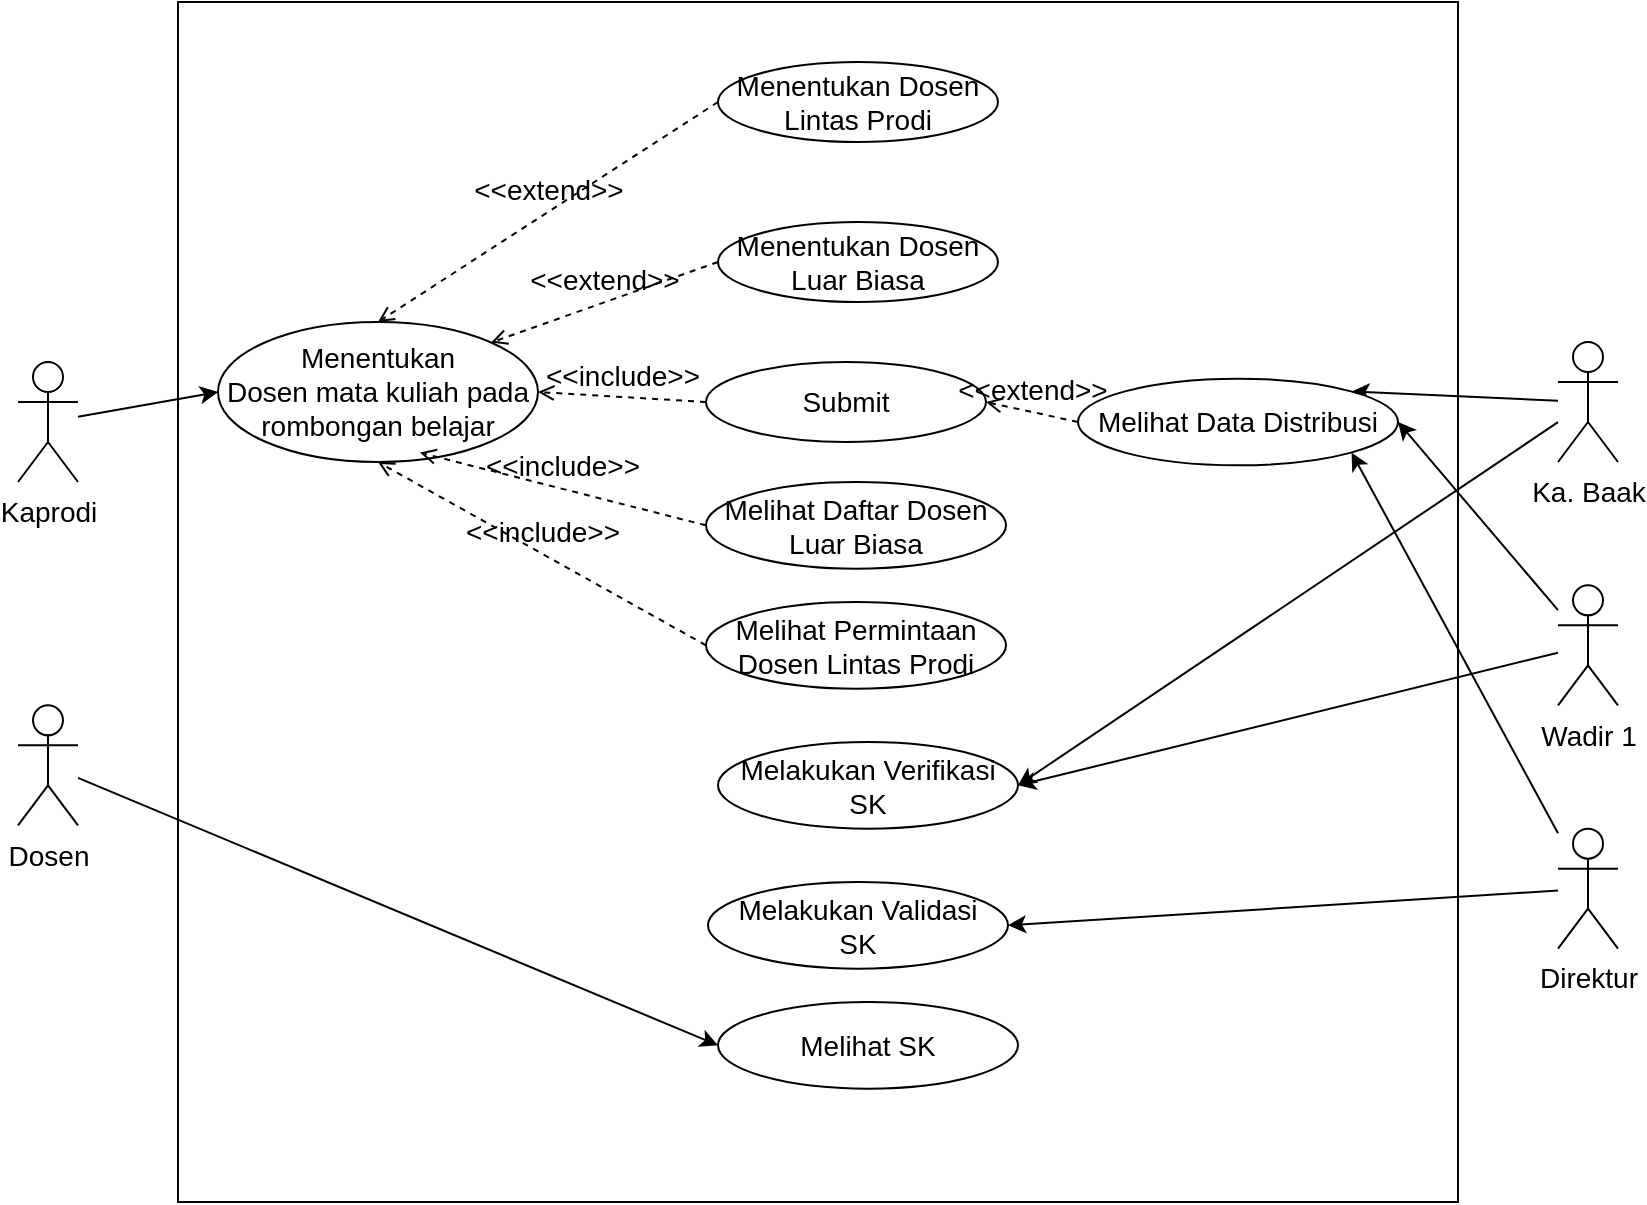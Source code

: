 <mxfile version="16.5.1" type="device" pages="4"><diagram id="XZle5Fe37wu0dm_AxP6k" name="Usecase"><mxGraphModel dx="868" dy="563" grid="1" gridSize="10" guides="1" tooltips="1" connect="1" arrows="1" fold="1" page="1" pageScale="1" pageWidth="827" pageHeight="1169" math="0" shadow="0"><root><mxCell id="0"/><mxCell id="1" parent="0"/><mxCell id="SxBIsP7d-Ug7rTdqC4GU-1" value="" style="whiteSpace=wrap;html=1;labelBackgroundColor=none;fontSize=14;fontColor=#000000;fillColor=none;" parent="1" vertex="1"><mxGeometry x="150" y="20" width="640" height="600" as="geometry"/></mxCell><mxCell id="-V1Nz9XiDO0tC1tb24sW-1" style="edgeStyle=none;rounded=0;orthogonalLoop=1;jettySize=auto;html=1;entryX=0;entryY=0.5;entryDx=0;entryDy=0;fontSize=14;" parent="1" target="ZUuwzwA892b-kEPMmEF--4" edge="1" source="2taTbuYp0rDnR_4a9UH3-1"><mxGeometry relative="1" as="geometry"><mxPoint x="90" y="220" as="sourcePoint"/></mxGeometry></mxCell><mxCell id="2taTbuYp0rDnR_4a9UH3-2" style="edgeStyle=none;rounded=0;orthogonalLoop=1;jettySize=auto;html=1;entryX=1;entryY=0;entryDx=0;entryDy=0;fontSize=14;" parent="1" source="ZUuwzwA892b-kEPMmEF--1" target="ZUuwzwA892b-kEPMmEF--30" edge="1"><mxGeometry relative="1" as="geometry"/></mxCell><mxCell id="2taTbuYp0rDnR_4a9UH3-4" style="edgeStyle=none;rounded=0;orthogonalLoop=1;jettySize=auto;html=1;entryX=1;entryY=0.5;entryDx=0;entryDy=0;fontSize=14;" parent="1" source="ZUuwzwA892b-kEPMmEF--1" target="2taTbuYp0rDnR_4a9UH3-3" edge="1"><mxGeometry relative="1" as="geometry"/></mxCell><mxCell id="ZUuwzwA892b-kEPMmEF--1" value="Ka. Baak" style="shape=umlActor;verticalLabelPosition=bottom;verticalAlign=top;html=1;fontSize=14;" parent="1" vertex="1"><mxGeometry x="840" y="190.0" width="30" height="60" as="geometry"/></mxCell><mxCell id="ZUuwzwA892b-kEPMmEF--4" value="Menentukan&lt;br&gt;Dosen mata kuliah pada rombongan belajar" style="ellipse;whiteSpace=wrap;html=1;fontSize=14;" parent="1" vertex="1"><mxGeometry x="170" y="180" width="160" height="70" as="geometry"/></mxCell><mxCell id="ZUuwzwA892b-kEPMmEF--6" value="Menentukan Dosen Lintas Prodi" style="ellipse;whiteSpace=wrap;html=1;fontSize=14;" parent="1" vertex="1"><mxGeometry x="420" y="50" width="140" height="40" as="geometry"/></mxCell><mxCell id="ZUuwzwA892b-kEPMmEF--7" value="Menentukan Dosen Luar Biasa" style="ellipse;whiteSpace=wrap;html=1;fontSize=14;" parent="1" vertex="1"><mxGeometry x="420" y="130" width="140" height="40" as="geometry"/></mxCell><mxCell id="ZUuwzwA892b-kEPMmEF--8" value="&amp;lt;&amp;lt;extend&amp;gt;&amp;gt;" style="html=1;verticalAlign=bottom;labelBackgroundColor=none;endArrow=open;endFill=0;dashed=1;rounded=0;exitX=0;exitY=0.5;exitDx=0;exitDy=0;entryX=0.5;entryY=0;entryDx=0;entryDy=0;fontSize=14;" parent="1" source="ZUuwzwA892b-kEPMmEF--6" target="ZUuwzwA892b-kEPMmEF--4" edge="1"><mxGeometry width="160" relative="1" as="geometry"><mxPoint x="130" y="350" as="sourcePoint"/><mxPoint x="290" y="350" as="targetPoint"/></mxGeometry></mxCell><mxCell id="ZUuwzwA892b-kEPMmEF--9" value="&amp;lt;&amp;lt;extend&amp;gt;&amp;gt;" style="html=1;verticalAlign=bottom;labelBackgroundColor=none;endArrow=open;endFill=0;dashed=1;rounded=0;exitX=0;exitY=0.5;exitDx=0;exitDy=0;entryX=1;entryY=0;entryDx=0;entryDy=0;fontSize=14;" parent="1" source="ZUuwzwA892b-kEPMmEF--7" target="ZUuwzwA892b-kEPMmEF--4" edge="1"><mxGeometry width="160" relative="1" as="geometry"><mxPoint x="430" y="130" as="sourcePoint"/><mxPoint x="370" y="160" as="targetPoint"/></mxGeometry></mxCell><mxCell id="ZUuwzwA892b-kEPMmEF--23" value="Submit" style="ellipse;whiteSpace=wrap;html=1;fontSize=14;" parent="1" vertex="1"><mxGeometry x="414" y="200" width="140" height="40" as="geometry"/></mxCell><mxCell id="ZUuwzwA892b-kEPMmEF--30" value="Melihat Data Distribusi" style="ellipse;whiteSpace=wrap;html=1;fontSize=14;" parent="1" vertex="1"><mxGeometry x="600" y="208.33" width="160" height="43.33" as="geometry"/></mxCell><mxCell id="-V1Nz9XiDO0tC1tb24sW-4" value="Melihat Daftar Dosen Luar Biasa" style="ellipse;whiteSpace=wrap;html=1;fontSize=14;" parent="1" vertex="1"><mxGeometry x="414" y="260" width="150" height="43.33" as="geometry"/></mxCell><mxCell id="-V1Nz9XiDO0tC1tb24sW-10" value="&amp;lt;&amp;lt;extend&amp;gt;&amp;gt;" style="html=1;verticalAlign=bottom;labelBackgroundColor=none;endArrow=open;endFill=0;dashed=1;rounded=0;entryX=1;entryY=0.5;entryDx=0;entryDy=0;exitX=0;exitY=0.5;exitDx=0;exitDy=0;fontSize=14;" parent="1" source="ZUuwzwA892b-kEPMmEF--30" target="ZUuwzwA892b-kEPMmEF--23" edge="1"><mxGeometry width="160" relative="1" as="geometry"><mxPoint x="610" y="200" as="sourcePoint"/><mxPoint x="370" y="160" as="targetPoint"/></mxGeometry></mxCell><mxCell id="-V1Nz9XiDO0tC1tb24sW-11" value="Melihat Permintaan Dosen Lintas Prodi" style="ellipse;whiteSpace=wrap;html=1;fontSize=14;" parent="1" vertex="1"><mxGeometry x="414" y="320" width="150" height="43.33" as="geometry"/></mxCell><mxCell id="-V1Nz9XiDO0tC1tb24sW-13" value="&amp;lt;&amp;lt;include&amp;gt;&amp;gt;" style="html=1;verticalAlign=bottom;labelBackgroundColor=none;endArrow=open;endFill=0;dashed=1;rounded=0;entryX=1;entryY=0.5;entryDx=0;entryDy=0;exitX=0;exitY=0.5;exitDx=0;exitDy=0;fontSize=14;" parent="1" source="ZUuwzwA892b-kEPMmEF--23" target="ZUuwzwA892b-kEPMmEF--4" edge="1"><mxGeometry width="160" relative="1" as="geometry"><mxPoint x="210" y="200" as="sourcePoint"/><mxPoint x="370" y="200" as="targetPoint"/></mxGeometry></mxCell><mxCell id="-V1Nz9XiDO0tC1tb24sW-14" value="&amp;lt;&amp;lt;include&amp;gt;&amp;gt;" style="html=1;verticalAlign=bottom;labelBackgroundColor=none;endArrow=open;endFill=0;dashed=1;rounded=0;entryX=0.631;entryY=0.933;entryDx=0;entryDy=0;exitX=0;exitY=0.5;exitDx=0;exitDy=0;entryPerimeter=0;fontSize=14;" parent="1" source="-V1Nz9XiDO0tC1tb24sW-4" target="ZUuwzwA892b-kEPMmEF--4" edge="1"><mxGeometry width="160" relative="1" as="geometry"><mxPoint x="410.503" y="215.858" as="sourcePoint"/><mxPoint x="346.569" y="181.213" as="targetPoint"/></mxGeometry></mxCell><mxCell id="-V1Nz9XiDO0tC1tb24sW-15" value="&amp;lt;&amp;lt;include&amp;gt;&amp;gt;" style="html=1;verticalAlign=bottom;labelBackgroundColor=none;endArrow=open;endFill=0;dashed=1;rounded=0;entryX=0.5;entryY=1;entryDx=0;entryDy=0;exitX=0;exitY=0.5;exitDx=0;exitDy=0;fontSize=14;" parent="1" source="-V1Nz9XiDO0tC1tb24sW-11" target="ZUuwzwA892b-kEPMmEF--4" edge="1"><mxGeometry width="160" relative="1" as="geometry"><mxPoint x="390.0" y="291.665" as="sourcePoint"/><mxPoint x="310.96" y="185.98" as="targetPoint"/></mxGeometry></mxCell><mxCell id="2taTbuYp0rDnR_4a9UH3-1" value="Kaprodi" style="shape=umlActor;verticalLabelPosition=bottom;verticalAlign=top;html=1;fontSize=14;" parent="1" vertex="1"><mxGeometry x="70" y="200" width="30" height="60" as="geometry"/></mxCell><mxCell id="2taTbuYp0rDnR_4a9UH3-3" value="Melakukan Verifikasi SK" style="ellipse;whiteSpace=wrap;html=1;fontSize=14;" parent="1" vertex="1"><mxGeometry x="420" y="390" width="150" height="43.33" as="geometry"/></mxCell><mxCell id="2taTbuYp0rDnR_4a9UH3-6" style="edgeStyle=none;rounded=0;orthogonalLoop=1;jettySize=auto;html=1;entryX=1;entryY=0.5;entryDx=0;entryDy=0;fontSize=14;" parent="1" source="2taTbuYp0rDnR_4a9UH3-5" target="ZUuwzwA892b-kEPMmEF--30" edge="1"><mxGeometry relative="1" as="geometry"/></mxCell><mxCell id="2taTbuYp0rDnR_4a9UH3-7" style="edgeStyle=none;rounded=0;orthogonalLoop=1;jettySize=auto;html=1;entryX=1;entryY=0.5;entryDx=0;entryDy=0;fontSize=14;" parent="1" source="2taTbuYp0rDnR_4a9UH3-5" target="2taTbuYp0rDnR_4a9UH3-3" edge="1"><mxGeometry relative="1" as="geometry"/></mxCell><mxCell id="2taTbuYp0rDnR_4a9UH3-5" value="Wadir 1" style="shape=umlActor;verticalLabelPosition=bottom;verticalAlign=top;html=1;fontSize=14;" parent="1" vertex="1"><mxGeometry x="840" y="311.67" width="30" height="60" as="geometry"/></mxCell><mxCell id="2taTbuYp0rDnR_4a9UH3-8" value="Melakukan Validasi&lt;br&gt;SK" style="ellipse;whiteSpace=wrap;html=1;fontSize=14;" parent="1" vertex="1"><mxGeometry x="415" y="460" width="150" height="43.33" as="geometry"/></mxCell><mxCell id="2taTbuYp0rDnR_4a9UH3-10" style="edgeStyle=none;rounded=0;orthogonalLoop=1;jettySize=auto;html=1;entryX=1;entryY=0.5;entryDx=0;entryDy=0;fontSize=14;" parent="1" source="2taTbuYp0rDnR_4a9UH3-9" target="2taTbuYp0rDnR_4a9UH3-8" edge="1"><mxGeometry relative="1" as="geometry"/></mxCell><mxCell id="2taTbuYp0rDnR_4a9UH3-11" style="edgeStyle=none;rounded=0;orthogonalLoop=1;jettySize=auto;html=1;entryX=1;entryY=1;entryDx=0;entryDy=0;fontSize=14;" parent="1" source="2taTbuYp0rDnR_4a9UH3-9" target="ZUuwzwA892b-kEPMmEF--30" edge="1"><mxGeometry relative="1" as="geometry"/></mxCell><mxCell id="2taTbuYp0rDnR_4a9UH3-9" value="Direktur" style="shape=umlActor;verticalLabelPosition=bottom;verticalAlign=top;html=1;fontSize=14;" parent="1" vertex="1"><mxGeometry x="840" y="433.33" width="30" height="60" as="geometry"/></mxCell><mxCell id="2taTbuYp0rDnR_4a9UH3-14" style="edgeStyle=none;rounded=0;orthogonalLoop=1;jettySize=auto;html=1;entryX=0;entryY=0.5;entryDx=0;entryDy=0;fontSize=14;" parent="1" source="2taTbuYp0rDnR_4a9UH3-12" target="2taTbuYp0rDnR_4a9UH3-13" edge="1"><mxGeometry relative="1" as="geometry"/></mxCell><mxCell id="2taTbuYp0rDnR_4a9UH3-12" value="Dosen" style="shape=umlActor;verticalLabelPosition=bottom;verticalAlign=top;html=1;fontSize=14;" parent="1" vertex="1"><mxGeometry x="70" y="371.67" width="30" height="60" as="geometry"/></mxCell><mxCell id="2taTbuYp0rDnR_4a9UH3-13" value="Melihat SK" style="ellipse;whiteSpace=wrap;html=1;fontSize=14;" parent="1" vertex="1"><mxGeometry x="420" y="520" width="150" height="43.33" as="geometry"/></mxCell></root></mxGraphModel></diagram><diagram id="8oIdojvA-7p33fSeV_cP" name="Activity-DBA"><mxGraphModel dx="1240" dy="804" grid="1" gridSize="10" guides="1" tooltips="1" connect="1" arrows="1" fold="1" page="1" pageScale="1" pageWidth="827" pageHeight="1169" math="0" shadow="0"><root><mxCell id="UAiAJ_PuAkMOqkrMQZ_7-0"/><mxCell id="UAiAJ_PuAkMOqkrMQZ_7-1" parent="UAiAJ_PuAkMOqkrMQZ_7-0"/><mxCell id="nnVZ7S1wRagViP1TLTKK-0" value="Operator" style="swimlane;" parent="UAiAJ_PuAkMOqkrMQZ_7-1" vertex="1"><mxGeometry x="10" y="10" width="310" height="820" as="geometry"/></mxCell><mxCell id="nnVZ7S1wRagViP1TLTKK-1" value="" style="ellipse;html=1;shape=startState;fillColor=#000000;strokeColor=#ff0000;" parent="nnVZ7S1wRagViP1TLTKK-0" vertex="1"><mxGeometry x="140" y="40" width="30" height="30" as="geometry"/></mxCell><mxCell id="nnVZ7S1wRagViP1TLTKK-2" value="membuat, membuka dan menutup portal" style="rounded=1;whiteSpace=wrap;html=1;" parent="nnVZ7S1wRagViP1TLTKK-0" vertex="1"><mxGeometry x="60" y="90" width="190" height="40" as="geometry"/></mxCell><mxCell id="nnVZ7S1wRagViP1TLTKK-3" value="" style="edgeStyle=orthogonalEdgeStyle;html=1;verticalAlign=bottom;endArrow=open;endSize=8;strokeColor=#ff0000;rounded=0;" parent="nnVZ7S1wRagViP1TLTKK-0" source="nnVZ7S1wRagViP1TLTKK-1" target="nnVZ7S1wRagViP1TLTKK-2" edge="1"><mxGeometry relative="1" as="geometry"><mxPoint x="155" y="100" as="targetPoint"/></mxGeometry></mxCell><mxCell id="nnVZ7S1wRagViP1TLTKK-4" value="" style="ellipse;html=1;shape=endState;fillColor=#000000;strokeColor=#000000;direction=north;rotation=-5;" parent="nnVZ7S1wRagViP1TLTKK-0" vertex="1"><mxGeometry x="140" y="780" width="30" height="30" as="geometry"/></mxCell><mxCell id="UpN8LSNnOA1k6nvmDwoq-1" style="edgeStyle=orthogonalEdgeStyle;rounded=0;orthogonalLoop=1;jettySize=auto;html=1;entryX=1;entryY=0.5;entryDx=0;entryDy=0;exitX=0.483;exitY=1.003;exitDx=0;exitDy=0;exitPerimeter=0;" edge="1" parent="nnVZ7S1wRagViP1TLTKK-0" source="UpN8LSNnOA1k6nvmDwoq-0" target="nnVZ7S1wRagViP1TLTKK-4"><mxGeometry relative="1" as="geometry"><Array as="points"><mxPoint x="154" y="690"/><mxPoint x="154" y="710"/><mxPoint x="154" y="710"/></Array></mxGeometry></mxCell><mxCell id="UpN8LSNnOA1k6nvmDwoq-0" value="Melihat status portal" style="rounded=1;whiteSpace=wrap;html=1;" vertex="1" parent="nnVZ7S1wRagViP1TLTKK-0"><mxGeometry x="60" y="650" width="190" height="40" as="geometry"/></mxCell><mxCell id="nnVZ7S1wRagViP1TLTKK-5" value="Sistem" style="swimlane;" parent="UAiAJ_PuAkMOqkrMQZ_7-1" vertex="1"><mxGeometry x="320" y="10" width="310" height="820" as="geometry"/></mxCell><mxCell id="nnVZ7S1wRagViP1TLTKK-6" value="menyimpan, menampilkan status&amp;nbsp; portal" style="rounded=1;whiteSpace=wrap;html=1;" parent="nnVZ7S1wRagViP1TLTKK-5" vertex="1"><mxGeometry x="70" y="50" width="190" height="40" as="geometry"/></mxCell><mxCell id="nnVZ7S1wRagViP1TLTKK-7" value="portal aktif?" style="rhombus;whiteSpace=wrap;html=1;rounded=1;" parent="nnVZ7S1wRagViP1TLTKK-5" vertex="1"><mxGeometry x="125" y="160" width="80" height="80" as="geometry"/></mxCell><mxCell id="nnVZ7S1wRagViP1TLTKK-8" value="menampilkan halaman distribusi beban ajar" style="whiteSpace=wrap;html=1;rounded=1;" parent="nnVZ7S1wRagViP1TLTKK-5" vertex="1"><mxGeometry x="70" y="250" width="190" height="50" as="geometry"/></mxCell><mxCell id="nnVZ7S1wRagViP1TLTKK-9" style="edgeStyle=orthogonalEdgeStyle;rounded=0;orthogonalLoop=1;jettySize=auto;html=1;entryX=1;entryY=0.5;entryDx=0;entryDy=0;exitX=1;exitY=0.5;exitDx=0;exitDy=0;" parent="nnVZ7S1wRagViP1TLTKK-5" source="nnVZ7S1wRagViP1TLTKK-7" target="nnVZ7S1wRagViP1TLTKK-8" edge="1"><mxGeometry relative="1" as="geometry"><mxPoint x="270.0" y="500" as="targetPoint"/><Array as="points"><mxPoint x="280" y="200"/><mxPoint x="280" y="275"/></Array></mxGeometry></mxCell><mxCell id="nnVZ7S1wRagViP1TLTKK-10" value="Ya" style="edgeLabel;html=1;align=center;verticalAlign=middle;resizable=0;points=[];" parent="nnVZ7S1wRagViP1TLTKK-9" vertex="1" connectable="0"><mxGeometry x="-0.702" y="1" relative="1" as="geometry"><mxPoint x="-1" y="1" as="offset"/></mxGeometry></mxCell><mxCell id="nnVZ7S1wRagViP1TLTKK-11" value="menyimpan data dosen pengampu mata kuliah pada rombongan belajar" style="whiteSpace=wrap;html=1;rounded=1;" parent="nnVZ7S1wRagViP1TLTKK-5" vertex="1"><mxGeometry x="70" y="424" width="190" height="50" as="geometry"/></mxCell><mxCell id="nnVZ7S1wRagViP1TLTKK-12" value="mengirim data distribusi ke Ka. Baak" style="whiteSpace=wrap;html=1;rounded=1;" parent="nnVZ7S1wRagViP1TLTKK-5" vertex="1"><mxGeometry x="60" y="575" width="190" height="50" as="geometry"/></mxCell><mxCell id="nnVZ7S1wRagViP1TLTKK-13" value="menampilkan data distribusi beban ajar" style="whiteSpace=wrap;html=1;rounded=1;" parent="nnVZ7S1wRagViP1TLTKK-5" vertex="1"><mxGeometry x="60" y="645" width="190" height="50" as="geometry"/></mxCell><mxCell id="nnVZ7S1wRagViP1TLTKK-14" value="" style="edgeStyle=orthogonalEdgeStyle;rounded=0;orthogonalLoop=1;jettySize=auto;html=1;entryX=0;entryY=0.5;entryDx=0;entryDy=0;exitX=0;exitY=0.5;exitDx=0;exitDy=0;" parent="nnVZ7S1wRagViP1TLTKK-5" source="nnVZ7S1wRagViP1TLTKK-7" target="nnVZ7S1wRagViP1TLTKK-13" edge="1"><mxGeometry relative="1" as="geometry"><Array as="points"><mxPoint x="20" y="200"/><mxPoint x="20" y="670"/></Array></mxGeometry></mxCell><mxCell id="nnVZ7S1wRagViP1TLTKK-15" value="Tidak" style="edgeLabel;html=1;align=center;verticalAlign=middle;resizable=0;points=[];" parent="nnVZ7S1wRagViP1TLTKK-14" vertex="1" connectable="0"><mxGeometry x="-0.958" y="-1" relative="1" as="geometry"><mxPoint as="offset"/></mxGeometry></mxCell><mxCell id="nnVZ7S1wRagViP1TLTKK-16" value="memproses permintaan lintas prodi" style="whiteSpace=wrap;html=1;rounded=1;" parent="nnVZ7S1wRagViP1TLTKK-5" vertex="1"><mxGeometry x="70" y="330" width="190" height="50" as="geometry"/></mxCell><mxCell id="nnVZ7S1wRagViP1TLTKK-17" style="edgeStyle=orthogonalEdgeStyle;rounded=0;orthogonalLoop=1;jettySize=auto;html=1;entryX=0;entryY=0.5;entryDx=0;entryDy=0;exitX=1;exitY=0.5;exitDx=0;exitDy=0;" parent="UAiAJ_PuAkMOqkrMQZ_7-1" source="nnVZ7S1wRagViP1TLTKK-2" target="nnVZ7S1wRagViP1TLTKK-6" edge="1"><mxGeometry relative="1" as="geometry"><mxPoint x="140" y="180" as="sourcePoint"/><Array as="points"/></mxGeometry></mxCell><mxCell id="nnVZ7S1wRagViP1TLTKK-18" value="Kaprodi" style="swimlane;" parent="UAiAJ_PuAkMOqkrMQZ_7-1" vertex="1"><mxGeometry x="630" y="10" width="310" height="820" as="geometry"/></mxCell><mxCell id="nnVZ7S1wRagViP1TLTKK-19" value="" style="ellipse;html=1;shape=startState;fillColor=#000000;strokeColor=#ff0000;" parent="nnVZ7S1wRagViP1TLTKK-18" vertex="1"><mxGeometry x="140" y="40" width="30" height="30" as="geometry"/></mxCell><mxCell id="nnVZ7S1wRagViP1TLTKK-20" value="" style="edgeStyle=orthogonalEdgeStyle;html=1;verticalAlign=bottom;endArrow=open;endSize=8;strokeColor=#ff0000;rounded=0;" parent="nnVZ7S1wRagViP1TLTKK-18" source="nnVZ7S1wRagViP1TLTKK-19" edge="1"><mxGeometry relative="1" as="geometry"><mxPoint x="155" y="100" as="targetPoint"/></mxGeometry></mxCell><mxCell id="nnVZ7S1wRagViP1TLTKK-21" value="melihat halaman distribusi beban ajar&amp;nbsp;" style="rounded=1;whiteSpace=wrap;html=1;" parent="nnVZ7S1wRagViP1TLTKK-18" vertex="1"><mxGeometry x="60" y="100" width="190" height="40" as="geometry"/></mxCell><mxCell id="nnVZ7S1wRagViP1TLTKK-22" value="" style="edgeStyle=orthogonalEdgeStyle;rounded=0;orthogonalLoop=1;jettySize=auto;html=1;strokeColor=#000000;" parent="nnVZ7S1wRagViP1TLTKK-18" source="nnVZ7S1wRagViP1TLTKK-23" target="nnVZ7S1wRagViP1TLTKK-28" edge="1"><mxGeometry relative="1" as="geometry"/></mxCell><mxCell id="nnVZ7S1wRagViP1TLTKK-23" value="menetapkan dosen pengampu mata kuliah pada rombongan belajar" style="rounded=1;whiteSpace=wrap;html=1;" parent="nnVZ7S1wRagViP1TLTKK-18" vertex="1"><mxGeometry x="60" y="190" width="190" height="40" as="geometry"/></mxCell><mxCell id="nnVZ7S1wRagViP1TLTKK-24" value="melakukan submit data distribusi beban ajar" style="whiteSpace=wrap;html=1;rounded=1;" parent="nnVZ7S1wRagViP1TLTKK-18" vertex="1"><mxGeometry x="50" y="500" width="190" height="50" as="geometry"/></mxCell><mxCell id="nnVZ7S1wRagViP1TLTKK-25" value="" style="ellipse;html=1;shape=endState;fillColor=#000000;strokeColor=#000000;" parent="nnVZ7S1wRagViP1TLTKK-18" vertex="1"><mxGeometry x="140" y="780" width="30" height="30" as="geometry"/></mxCell><mxCell id="nnVZ7S1wRagViP1TLTKK-26" style="edgeStyle=orthogonalEdgeStyle;rounded=0;orthogonalLoop=1;jettySize=auto;html=1;entryX=0.5;entryY=0;entryDx=0;entryDy=0;strokeColor=#000000;exitX=1;exitY=0.5;exitDx=0;exitDy=0;exitPerimeter=0;" parent="nnVZ7S1wRagViP1TLTKK-18" source="nnVZ7S1wRagViP1TLTKK-28" target="nnVZ7S1wRagViP1TLTKK-30" edge="1"><mxGeometry relative="1" as="geometry"><Array as="points"><mxPoint x="200" y="275"/></Array></mxGeometry></mxCell><mxCell id="nnVZ7S1wRagViP1TLTKK-27" style="edgeStyle=orthogonalEdgeStyle;rounded=0;orthogonalLoop=1;jettySize=auto;html=1;exitX=0;exitY=0.5;exitDx=0;exitDy=0;exitPerimeter=0;entryX=0.5;entryY=0;entryDx=0;entryDy=0;strokeColor=#000000;" parent="nnVZ7S1wRagViP1TLTKK-18" source="nnVZ7S1wRagViP1TLTKK-28" target="nnVZ7S1wRagViP1TLTKK-29" edge="1"><mxGeometry relative="1" as="geometry"><Array as="points"><mxPoint x="110" y="290"/><mxPoint x="110" y="290"/></Array></mxGeometry></mxCell><mxCell id="nnVZ7S1wRagViP1TLTKK-28" value="" style="shape=line;html=1;strokeWidth=6;strokeColor=#000000;" parent="nnVZ7S1wRagViP1TLTKK-18" vertex="1"><mxGeometry x="110" y="270" width="90" height="10" as="geometry"/></mxCell><mxCell id="nnVZ7S1wRagViP1TLTKK-29" value="Lintas Prodi" style="rounded=1;whiteSpace=wrap;html=1;" parent="nnVZ7S1wRagViP1TLTKK-18" vertex="1"><mxGeometry x="70" y="320" width="80" height="40" as="geometry"/></mxCell><mxCell id="nnVZ7S1wRagViP1TLTKK-30" value="DLB dan Lokal" style="rounded=1;whiteSpace=wrap;html=1;" parent="nnVZ7S1wRagViP1TLTKK-18" vertex="1"><mxGeometry x="160" y="320" width="80" height="40" as="geometry"/></mxCell><mxCell id="nnVZ7S1wRagViP1TLTKK-31" value="menetapkan dosen lintas prodi" style="rounded=1;whiteSpace=wrap;html=1;" parent="nnVZ7S1wRagViP1TLTKK-18" vertex="1"><mxGeometry x="60" y="400" width="190" height="40" as="geometry"/></mxCell><mxCell id="nnVZ7S1wRagViP1TLTKK-32" style="edgeStyle=orthogonalEdgeStyle;rounded=0;orthogonalLoop=1;jettySize=auto;html=1;entryX=0.5;entryY=0;entryDx=0;entryDy=0;" parent="UAiAJ_PuAkMOqkrMQZ_7-1" source="nnVZ7S1wRagViP1TLTKK-21" target="nnVZ7S1wRagViP1TLTKK-7" edge="1"><mxGeometry relative="1" as="geometry"><Array as="points"><mxPoint x="660" y="130"/><mxPoint x="660" y="150"/><mxPoint x="485" y="150"/></Array></mxGeometry></mxCell><mxCell id="nnVZ7S1wRagViP1TLTKK-33" style="edgeStyle=orthogonalEdgeStyle;rounded=0;orthogonalLoop=1;jettySize=auto;html=1;entryX=0.5;entryY=0;entryDx=0;entryDy=0;" parent="UAiAJ_PuAkMOqkrMQZ_7-1" source="nnVZ7S1wRagViP1TLTKK-11" target="nnVZ7S1wRagViP1TLTKK-24" edge="1"><mxGeometry relative="1" as="geometry"><Array as="points"><mxPoint x="485" y="500"/><mxPoint x="775" y="500"/></Array></mxGeometry></mxCell><mxCell id="nnVZ7S1wRagViP1TLTKK-34" style="edgeStyle=orthogonalEdgeStyle;rounded=0;orthogonalLoop=1;jettySize=auto;html=1;entryX=0;entryY=0.5;entryDx=0;entryDy=0;" parent="UAiAJ_PuAkMOqkrMQZ_7-1" source="nnVZ7S1wRagViP1TLTKK-24" target="nnVZ7S1wRagViP1TLTKK-13" edge="1"><mxGeometry relative="1" as="geometry"><Array as="points"><mxPoint x="360" y="535"/><mxPoint x="360" y="680"/></Array></mxGeometry></mxCell><mxCell id="nnVZ7S1wRagViP1TLTKK-35" style="edgeStyle=orthogonalEdgeStyle;rounded=0;orthogonalLoop=1;jettySize=auto;html=1;entryX=0.5;entryY=0;entryDx=0;entryDy=0;" parent="UAiAJ_PuAkMOqkrMQZ_7-1" source="nnVZ7S1wRagViP1TLTKK-24" target="nnVZ7S1wRagViP1TLTKK-12" edge="1"><mxGeometry relative="1" as="geometry"><Array as="points"><mxPoint x="475" y="570"/></Array></mxGeometry></mxCell><mxCell id="nnVZ7S1wRagViP1TLTKK-36" style="edgeStyle=orthogonalEdgeStyle;rounded=0;orthogonalLoop=1;jettySize=auto;html=1;exitX=0.5;exitY=1;exitDx=0;exitDy=0;" parent="UAiAJ_PuAkMOqkrMQZ_7-1" source="nnVZ7S1wRagViP1TLTKK-6" edge="1"><mxGeometry relative="1" as="geometry"><Array as="points"><mxPoint x="485" y="130"/><mxPoint x="350" y="130"/><mxPoint x="350" y="160"/><mxPoint x="163" y="160"/></Array><mxPoint x="163" y="660" as="targetPoint"/></mxGeometry></mxCell><mxCell id="nnVZ7S1wRagViP1TLTKK-37" style="edgeStyle=orthogonalEdgeStyle;rounded=0;orthogonalLoop=1;jettySize=auto;html=1;entryX=0;entryY=0.5;entryDx=0;entryDy=0;" parent="UAiAJ_PuAkMOqkrMQZ_7-1" source="nnVZ7S1wRagViP1TLTKK-13" target="nnVZ7S1wRagViP1TLTKK-25" edge="1"><mxGeometry relative="1" as="geometry"><Array as="points"><mxPoint x="475" y="805"/></Array></mxGeometry></mxCell><mxCell id="nnVZ7S1wRagViP1TLTKK-38" style="edgeStyle=orthogonalEdgeStyle;rounded=0;orthogonalLoop=1;jettySize=auto;html=1;entryX=0;entryY=0.5;entryDx=0;entryDy=0;strokeColor=#000000;" parent="UAiAJ_PuAkMOqkrMQZ_7-1" source="nnVZ7S1wRagViP1TLTKK-8" target="nnVZ7S1wRagViP1TLTKK-23" edge="1"><mxGeometry relative="1" as="geometry"><Array as="points"><mxPoint x="485" y="320"/><mxPoint x="640" y="320"/><mxPoint x="640" y="220"/></Array></mxGeometry></mxCell><mxCell id="nnVZ7S1wRagViP1TLTKK-39" style="edgeStyle=orthogonalEdgeStyle;rounded=0;orthogonalLoop=1;jettySize=auto;html=1;entryX=1;entryY=0.5;entryDx=0;entryDy=0;strokeColor=#000000;" parent="UAiAJ_PuAkMOqkrMQZ_7-1" source="nnVZ7S1wRagViP1TLTKK-29" target="nnVZ7S1wRagViP1TLTKK-16" edge="1"><mxGeometry relative="1" as="geometry"><Array as="points"><mxPoint x="640" y="350"/><mxPoint x="640" y="365"/></Array></mxGeometry></mxCell><mxCell id="nnVZ7S1wRagViP1TLTKK-40" style="edgeStyle=orthogonalEdgeStyle;rounded=0;orthogonalLoop=1;jettySize=auto;html=1;strokeColor=#000000;entryX=0.523;entryY=-0.018;entryDx=0;entryDy=0;entryPerimeter=0;" parent="UAiAJ_PuAkMOqkrMQZ_7-1" source="nnVZ7S1wRagViP1TLTKK-16" target="nnVZ7S1wRagViP1TLTKK-31" edge="1"><mxGeometry relative="1" as="geometry"><mxPoint x="780" y="410" as="targetPoint"/><Array as="points"><mxPoint x="485" y="400"/><mxPoint x="789" y="400"/><mxPoint x="789" y="409"/></Array></mxGeometry></mxCell><mxCell id="nnVZ7S1wRagViP1TLTKK-41" style="edgeStyle=orthogonalEdgeStyle;rounded=0;orthogonalLoop=1;jettySize=auto;html=1;entryX=1;entryY=0.5;entryDx=0;entryDy=0;strokeColor=#000000;" parent="UAiAJ_PuAkMOqkrMQZ_7-1" source="nnVZ7S1wRagViP1TLTKK-31" target="nnVZ7S1wRagViP1TLTKK-11" edge="1"><mxGeometry relative="1" as="geometry"><Array as="points"><mxPoint x="785" y="459"/></Array></mxGeometry></mxCell><mxCell id="nnVZ7S1wRagViP1TLTKK-42" style="edgeStyle=orthogonalEdgeStyle;rounded=0;orthogonalLoop=1;jettySize=auto;html=1;strokeColor=#000000;" parent="UAiAJ_PuAkMOqkrMQZ_7-1" source="nnVZ7S1wRagViP1TLTKK-30" edge="1"><mxGeometry relative="1" as="geometry"><mxPoint x="580" y="460" as="targetPoint"/><Array as="points"><mxPoint x="890" y="350"/><mxPoint x="890" y="460"/></Array></mxGeometry></mxCell></root></mxGraphModel></diagram><diagram id="ldIW7O5n49hRm7F70Adq" name="Activity-SK"><mxGraphModel dx="1578" dy="1024" grid="1" gridSize="10" guides="1" tooltips="1" connect="1" arrows="1" fold="1" page="1" pageScale="1" pageWidth="827" pageHeight="1169" math="0" shadow="0"><root><mxCell id="hgMI-fIFs6BUOBvFNZNU-0"/><mxCell id="hgMI-fIFs6BUOBvFNZNU-1" parent="hgMI-fIFs6BUOBvFNZNU-0"/><mxCell id="JhbI7M4_grc9s1r2WbBx-0" value="Sistem" style="swimlane;fontSize=14;" vertex="1" parent="hgMI-fIFs6BUOBvFNZNU-1"><mxGeometry x="320" y="10" width="310" height="910" as="geometry"/></mxCell><mxCell id="JhbI7M4_grc9s1r2WbBx-1" value="mengembalikan data distribusi beban ajar ke kaprodi" style="whiteSpace=wrap;html=1;rounded=1;fontSize=14;" vertex="1" parent="JhbI7M4_grc9s1r2WbBx-0"><mxGeometry x="60" y="740" width="190" height="50" as="geometry"/></mxCell><mxCell id="JhbI7M4_grc9s1r2WbBx-2" value="mengirim data distribusi ke Wadir 1" style="whiteSpace=wrap;html=1;rounded=1;fontSize=14;" vertex="1" parent="JhbI7M4_grc9s1r2WbBx-0"><mxGeometry x="60" y="230" width="190" height="50" as="geometry"/></mxCell><mxCell id="JhbI7M4_grc9s1r2WbBx-4" value="mengirim data distribusi ke Direktur" style="whiteSpace=wrap;html=1;rounded=1;fontSize=14;" vertex="1" parent="JhbI7M4_grc9s1r2WbBx-0"><mxGeometry x="60" y="380" width="190" height="50" as="geometry"/></mxCell><mxCell id="trp26jyQjINxF39LYeT5-12" style="edgeStyle=orthogonalEdgeStyle;rounded=0;orthogonalLoop=1;jettySize=auto;html=1;fontSize=14;" edge="1" parent="JhbI7M4_grc9s1r2WbBx-0" source="JhbI7M4_grc9s1r2WbBx-6" target="JhbI7M4_grc9s1r2WbBx-8"><mxGeometry relative="1" as="geometry"><Array as="points"><mxPoint x="50" y="495"/><mxPoint x="50" y="550"/><mxPoint x="155" y="550"/></Array></mxGeometry></mxCell><mxCell id="JhbI7M4_grc9s1r2WbBx-6" value="Mencetak SK" style="whiteSpace=wrap;html=1;rounded=1;fontSize=14;" vertex="1" parent="JhbI7M4_grc9s1r2WbBx-0"><mxGeometry x="60" y="470" width="190" height="50" as="geometry"/></mxCell><mxCell id="JhbI7M4_grc9s1r2WbBx-7" value="menampilkan distribusi beban ajar yang telah disubmit oleh kaprodi" style="whiteSpace=wrap;html=1;rounded=1;fontSize=14;" vertex="1" parent="JhbI7M4_grc9s1r2WbBx-0"><mxGeometry x="60" y="130" width="190" height="50" as="geometry"/></mxCell><mxCell id="trp26jyQjINxF39LYeT5-78" value="" style="edgeStyle=orthogonalEdgeStyle;rounded=0;orthogonalLoop=1;jettySize=auto;html=1;labelBackgroundColor=none;fontSize=14;fontColor=#000000;" edge="1" parent="JhbI7M4_grc9s1r2WbBx-0" source="JhbI7M4_grc9s1r2WbBx-8" target="trp26jyQjINxF39LYeT5-77"><mxGeometry relative="1" as="geometry"/></mxCell><mxCell id="JhbI7M4_grc9s1r2WbBx-8" value="menampilkan SK" style="whiteSpace=wrap;html=1;rounded=1;fontSize=14;" vertex="1" parent="JhbI7M4_grc9s1r2WbBx-0"><mxGeometry x="60" y="580" width="190" height="50" as="geometry"/></mxCell><mxCell id="trp26jyQjINxF39LYeT5-77" value="" style="shape=line;html=1;strokeWidth=6;strokeColor=#000000;fontSize=14;fontColor=#000000;" vertex="1" parent="JhbI7M4_grc9s1r2WbBx-0"><mxGeometry x="125" y="690" width="60" height="10" as="geometry"/></mxCell><mxCell id="JhbI7M4_grc9s1r2WbBx-9" value="Ka. BAAK" style="swimlane;strokeColor=#000000;rounded=0;fillColor=default;fontSize=14;" vertex="1" parent="hgMI-fIFs6BUOBvFNZNU-1"><mxGeometry x="630" y="10" width="310" height="910" as="geometry"/></mxCell><mxCell id="JhbI7M4_grc9s1r2WbBx-10" value="" style="ellipse;html=1;shape=startState;fillColor=#000000;strokeColor=#ff0000;fontSize=14;" vertex="1" parent="JhbI7M4_grc9s1r2WbBx-9"><mxGeometry x="140" y="40" width="30" height="30" as="geometry"/></mxCell><mxCell id="JhbI7M4_grc9s1r2WbBx-11" value="" style="edgeStyle=orthogonalEdgeStyle;html=1;verticalAlign=bottom;endArrow=open;endSize=8;strokeColor=#ff0000;rounded=0;fontSize=14;" edge="1" parent="JhbI7M4_grc9s1r2WbBx-9" source="JhbI7M4_grc9s1r2WbBx-10"><mxGeometry relative="1" as="geometry"><mxPoint x="155" y="100" as="targetPoint"/></mxGeometry></mxCell><mxCell id="JhbI7M4_grc9s1r2WbBx-12" value="melihat halaman distribusi beban ajar&amp;nbsp;" style="rounded=1;whiteSpace=wrap;html=1;fontSize=14;" vertex="1" parent="JhbI7M4_grc9s1r2WbBx-9"><mxGeometry x="60" y="100" width="190" height="40" as="geometry"/></mxCell><mxCell id="JhbI7M4_grc9s1r2WbBx-13" value="" style="edgeStyle=orthogonalEdgeStyle;rounded=0;orthogonalLoop=1;jettySize=auto;html=1;fontSize=14;" edge="1" parent="JhbI7M4_grc9s1r2WbBx-9" source="JhbI7M4_grc9s1r2WbBx-14" target="JhbI7M4_grc9s1r2WbBx-15"><mxGeometry relative="1" as="geometry"/></mxCell><mxCell id="JhbI7M4_grc9s1r2WbBx-14" value="melakukan verifikasi distribusi beban ajar" style="whiteSpace=wrap;html=1;rounded=1;fontSize=14;" vertex="1" parent="JhbI7M4_grc9s1r2WbBx-9"><mxGeometry x="60" y="170" width="190" height="50" as="geometry"/></mxCell><mxCell id="JhbI7M4_grc9s1r2WbBx-15" value="status?" style="rhombus;whiteSpace=wrap;html=1;rounded=1;fontSize=14;" vertex="1" parent="JhbI7M4_grc9s1r2WbBx-9"><mxGeometry x="115" y="240" width="80" height="80" as="geometry"/></mxCell><mxCell id="JhbI7M4_grc9s1r2WbBx-16" value="" style="ellipse;html=1;shape=endState;fillColor=#000000;strokeColor=#000000;direction=south;fontSize=14;" vertex="1" parent="JhbI7M4_grc9s1r2WbBx-9"><mxGeometry x="140" y="860" width="30" height="30" as="geometry"/></mxCell><mxCell id="trp26jyQjINxF39LYeT5-16" value="" style="shape=line;html=1;strokeWidth=6;strokeColor=#000000;fontSize=14;fontColor=#000000;" vertex="1" parent="JhbI7M4_grc9s1r2WbBx-9"><mxGeometry x="40" y="580" width="60" height="10" as="geometry"/></mxCell><mxCell id="JhbI7M4_grc9s1r2WbBx-24" style="edgeStyle=orthogonalEdgeStyle;rounded=0;orthogonalLoop=1;jettySize=auto;html=1;entryX=0.517;entryY=0.269;entryDx=0;entryDy=0;strokeColor=#000000;exitX=0;exitY=0.5;exitDx=0;exitDy=0;fontSize=14;entryPerimeter=0;labelBackgroundColor=none;" edge="1" parent="JhbI7M4_grc9s1r2WbBx-9" source="JhbI7M4_grc9s1r2WbBx-15" target="trp26jyQjINxF39LYeT5-16"><mxGeometry relative="1" as="geometry"><Array as="points"><mxPoint x="71" y="280"/></Array></mxGeometry></mxCell><mxCell id="JhbI7M4_grc9s1r2WbBx-25" value="ditolak" style="edgeLabel;html=1;align=center;verticalAlign=middle;resizable=0;points=[];fontSize=14;" vertex="1" connectable="0" parent="JhbI7M4_grc9s1r2WbBx-24"><mxGeometry x="-0.612" relative="1" as="geometry"><mxPoint x="24" y="-24" as="offset"/></mxGeometry></mxCell><mxCell id="trp26jyQjINxF39LYeT5-64" value="" style="edgeStyle=orthogonalEdgeStyle;rounded=0;orthogonalLoop=1;jettySize=auto;html=1;labelBackgroundColor=none;fontSize=14;fontColor=#000000;" edge="1" parent="JhbI7M4_grc9s1r2WbBx-9" source="trp26jyQjINxF39LYeT5-35" target="trp26jyQjINxF39LYeT5-63"><mxGeometry relative="1" as="geometry"/></mxCell><mxCell id="trp26jyQjINxF39LYeT5-35" value="melihat SK" style="rounded=1;whiteSpace=wrap;html=1;fontSize=14;" vertex="1" parent="JhbI7M4_grc9s1r2WbBx-9"><mxGeometry x="60" y="740" width="190" height="40" as="geometry"/></mxCell><mxCell id="trp26jyQjINxF39LYeT5-39" value="" style="edgeStyle=orthogonalEdgeStyle;rounded=0;orthogonalLoop=1;jettySize=auto;html=1;labelBackgroundColor=none;fontSize=14;fontColor=#000000;" edge="1" parent="JhbI7M4_grc9s1r2WbBx-9" source="trp26jyQjINxF39LYeT5-37" target="trp26jyQjINxF39LYeT5-35"><mxGeometry relative="1" as="geometry"/></mxCell><mxCell id="trp26jyQjINxF39LYeT5-37" value="" style="shape=line;html=1;strokeWidth=6;strokeColor=#000000;fontSize=14;fontColor=#000000;" vertex="1" parent="JhbI7M4_grc9s1r2WbBx-9"><mxGeometry x="125" y="690" width="60" height="10" as="geometry"/></mxCell><mxCell id="trp26jyQjINxF39LYeT5-66" style="edgeStyle=orthogonalEdgeStyle;rounded=0;orthogonalLoop=1;jettySize=auto;html=1;exitX=0.25;exitY=0.5;exitDx=0;exitDy=0;exitPerimeter=0;entryX=0;entryY=0.5;entryDx=0;entryDy=0;labelBackgroundColor=none;fontSize=14;fontColor=#000000;" edge="1" parent="JhbI7M4_grc9s1r2WbBx-9" source="trp26jyQjINxF39LYeT5-63" target="JhbI7M4_grc9s1r2WbBx-16"><mxGeometry relative="1" as="geometry"/></mxCell><mxCell id="trp26jyQjINxF39LYeT5-63" value="" style="shape=line;html=1;strokeWidth=6;strokeColor=#000000;fontSize=14;fontColor=#000000;" vertex="1" parent="JhbI7M4_grc9s1r2WbBx-9"><mxGeometry x="125" y="830" width="60" height="10" as="geometry"/></mxCell><mxCell id="JhbI7M4_grc9s1r2WbBx-17" value="Dosen" style="swimlane;fontSize=14;" vertex="1" parent="hgMI-fIFs6BUOBvFNZNU-1"><mxGeometry x="10" y="10" width="310" height="910" as="geometry"/></mxCell><mxCell id="JhbI7M4_grc9s1r2WbBx-18" value="" style="ellipse;html=1;shape=startState;fillColor=#000000;strokeColor=#ff0000;fontSize=14;" vertex="1" parent="JhbI7M4_grc9s1r2WbBx-17"><mxGeometry x="140" y="40" width="30" height="30" as="geometry"/></mxCell><mxCell id="JhbI7M4_grc9s1r2WbBx-19" value="" style="edgeStyle=orthogonalEdgeStyle;html=1;verticalAlign=bottom;endArrow=open;endSize=8;strokeColor=#ff0000;rounded=0;fontSize=14;" edge="1" parent="JhbI7M4_grc9s1r2WbBx-17" source="JhbI7M4_grc9s1r2WbBx-18"><mxGeometry relative="1" as="geometry"><mxPoint x="155" y="100" as="targetPoint"/></mxGeometry></mxCell><mxCell id="JhbI7M4_grc9s1r2WbBx-20" value="melihat SK" style="rounded=1;whiteSpace=wrap;html=1;fontSize=14;" vertex="1" parent="JhbI7M4_grc9s1r2WbBx-17"><mxGeometry x="60" y="100" width="190" height="40" as="geometry"/></mxCell><mxCell id="JhbI7M4_grc9s1r2WbBx-21" value="" style="ellipse;html=1;shape=endState;fillColor=#000000;strokeColor=#000000;fontSize=14;" vertex="1" parent="JhbI7M4_grc9s1r2WbBx-17"><mxGeometry x="140" y="860" width="30" height="30" as="geometry"/></mxCell><mxCell id="JhbI7M4_grc9s1r2WbBx-61" style="edgeStyle=orthogonalEdgeStyle;rounded=0;orthogonalLoop=1;jettySize=auto;html=1;entryX=0.5;entryY=0;entryDx=0;entryDy=0;strokeColor=#000000;fontSize=14;exitX=0.5;exitY=1;exitDx=0;exitDy=0;" edge="1" parent="JhbI7M4_grc9s1r2WbBx-17" source="JhbI7M4_grc9s1r2WbBx-20" target="JhbI7M4_grc9s1r2WbBx-21"><mxGeometry relative="1" as="geometry"><Array as="points"><mxPoint x="155" y="260"/><mxPoint x="155" y="260"/></Array></mxGeometry></mxCell><mxCell id="JhbI7M4_grc9s1r2WbBx-22" style="edgeStyle=orthogonalEdgeStyle;rounded=0;orthogonalLoop=1;jettySize=auto;html=1;entryX=1;entryY=0.5;entryDx=0;entryDy=0;strokeColor=#000000;fontSize=14;" edge="1" parent="hgMI-fIFs6BUOBvFNZNU-1" source="JhbI7M4_grc9s1r2WbBx-12" target="JhbI7M4_grc9s1r2WbBx-7"><mxGeometry relative="1" as="geometry"><Array as="points"><mxPoint x="785" y="165"/></Array></mxGeometry></mxCell><mxCell id="JhbI7M4_grc9s1r2WbBx-23" style="edgeStyle=orthogonalEdgeStyle;rounded=0;orthogonalLoop=1;jettySize=auto;html=1;entryX=0;entryY=0.5;entryDx=0;entryDy=0;strokeColor=#000000;fontSize=14;" edge="1" parent="hgMI-fIFs6BUOBvFNZNU-1" source="JhbI7M4_grc9s1r2WbBx-7" target="JhbI7M4_grc9s1r2WbBx-14"><mxGeometry relative="1" as="geometry"><Array as="points"><mxPoint x="475" y="205"/></Array></mxGeometry></mxCell><mxCell id="JhbI7M4_grc9s1r2WbBx-26" style="edgeStyle=orthogonalEdgeStyle;rounded=0;orthogonalLoop=1;jettySize=auto;html=1;entryX=1;entryY=0.5;entryDx=0;entryDy=0;strokeColor=#000000;fontSize=14;" edge="1" parent="hgMI-fIFs6BUOBvFNZNU-1" source="JhbI7M4_grc9s1r2WbBx-15" target="JhbI7M4_grc9s1r2WbBx-2"><mxGeometry relative="1" as="geometry"><Array as="points"><mxPoint x="900" y="290"/><mxPoint x="900" y="345"/><mxPoint x="610" y="345"/><mxPoint x="610" y="265"/></Array></mxGeometry></mxCell><mxCell id="JhbI7M4_grc9s1r2WbBx-27" value="diverifikasi" style="edgeLabel;html=1;align=center;verticalAlign=middle;resizable=0;points=[];fontSize=14;" vertex="1" connectable="0" parent="JhbI7M4_grc9s1r2WbBx-26"><mxGeometry x="-0.889" y="-1" relative="1" as="geometry"><mxPoint x="7" y="-3" as="offset"/></mxGeometry></mxCell><mxCell id="JhbI7M4_grc9s1r2WbBx-30" value="Wadir 1" style="swimlane;strokeColor=default;rounded=0;fillColor=default;fontSize=14;" vertex="1" parent="hgMI-fIFs6BUOBvFNZNU-1"><mxGeometry x="940" y="10" width="310" height="910" as="geometry"/></mxCell><mxCell id="JhbI7M4_grc9s1r2WbBx-31" value="" style="ellipse;html=1;shape=startState;fillColor=#000000;strokeColor=#ff0000;fontSize=14;" vertex="1" parent="JhbI7M4_grc9s1r2WbBx-30"><mxGeometry x="140" y="40" width="30" height="30" as="geometry"/></mxCell><mxCell id="JhbI7M4_grc9s1r2WbBx-32" value="" style="edgeStyle=orthogonalEdgeStyle;html=1;verticalAlign=bottom;endArrow=open;endSize=8;strokeColor=#ff0000;rounded=0;fontSize=14;" edge="1" parent="JhbI7M4_grc9s1r2WbBx-30" source="JhbI7M4_grc9s1r2WbBx-31"><mxGeometry relative="1" as="geometry"><mxPoint x="155" y="100" as="targetPoint"/></mxGeometry></mxCell><mxCell id="trp26jyQjINxF39LYeT5-1" value="" style="edgeStyle=orthogonalEdgeStyle;rounded=0;orthogonalLoop=1;jettySize=auto;html=1;fontSize=14;" edge="1" parent="JhbI7M4_grc9s1r2WbBx-30" source="JhbI7M4_grc9s1r2WbBx-33" target="JhbI7M4_grc9s1r2WbBx-35"><mxGeometry relative="1" as="geometry"/></mxCell><mxCell id="JhbI7M4_grc9s1r2WbBx-33" value="melihat halaman distribusi beban ajar&amp;nbsp;" style="rounded=1;whiteSpace=wrap;html=1;fontSize=14;" vertex="1" parent="JhbI7M4_grc9s1r2WbBx-30"><mxGeometry x="60" y="100" width="190" height="40" as="geometry"/></mxCell><mxCell id="JhbI7M4_grc9s1r2WbBx-34" value="" style="edgeStyle=orthogonalEdgeStyle;rounded=0;orthogonalLoop=1;jettySize=auto;html=1;fontSize=14;" edge="1" parent="JhbI7M4_grc9s1r2WbBx-30" source="JhbI7M4_grc9s1r2WbBx-35" target="JhbI7M4_grc9s1r2WbBx-36"><mxGeometry relative="1" as="geometry"/></mxCell><mxCell id="JhbI7M4_grc9s1r2WbBx-35" value="melakukan verifikasi distribusi beban ajar" style="whiteSpace=wrap;html=1;rounded=1;fontSize=14;" vertex="1" parent="JhbI7M4_grc9s1r2WbBx-30"><mxGeometry x="60" y="170" width="190" height="50" as="geometry"/></mxCell><mxCell id="trp26jyQjINxF39LYeT5-30" style="edgeStyle=orthogonalEdgeStyle;rounded=0;orthogonalLoop=1;jettySize=auto;html=1;entryX=0.511;entryY=0.269;entryDx=0;entryDy=0;entryPerimeter=0;labelBackgroundColor=none;fontSize=14;" edge="1" parent="JhbI7M4_grc9s1r2WbBx-30" source="JhbI7M4_grc9s1r2WbBx-36" target="trp26jyQjINxF39LYeT5-24"><mxGeometry relative="1" as="geometry"/></mxCell><mxCell id="trp26jyQjINxF39LYeT5-31" value="ditolak" style="edgeLabel;html=1;align=center;verticalAlign=middle;resizable=0;points=[];fontSize=14;" vertex="1" connectable="0" parent="trp26jyQjINxF39LYeT5-30"><mxGeometry x="-0.903" relative="1" as="geometry"><mxPoint x="-4" y="-1" as="offset"/></mxGeometry></mxCell><mxCell id="JhbI7M4_grc9s1r2WbBx-36" value="status?" style="rhombus;whiteSpace=wrap;html=1;rounded=1;fontSize=14;" vertex="1" parent="JhbI7M4_grc9s1r2WbBx-30"><mxGeometry x="115" y="240" width="80" height="80" as="geometry"/></mxCell><mxCell id="JhbI7M4_grc9s1r2WbBx-37" value="" style="ellipse;html=1;shape=endState;fillColor=#000000;strokeColor=#000000;direction=east;fontSize=14;" vertex="1" parent="JhbI7M4_grc9s1r2WbBx-30"><mxGeometry x="140" y="860" width="30" height="30" as="geometry"/></mxCell><mxCell id="trp26jyQjINxF39LYeT5-24" value="" style="shape=line;html=1;strokeWidth=6;strokeColor=#000000;fontSize=14;" vertex="1" parent="JhbI7M4_grc9s1r2WbBx-30"><mxGeometry x="40" y="580" width="60" height="10" as="geometry"/></mxCell><mxCell id="trp26jyQjINxF39LYeT5-44" value="" style="edgeStyle=orthogonalEdgeStyle;rounded=0;orthogonalLoop=1;jettySize=auto;html=1;labelBackgroundColor=none;fontSize=14;fontColor=#000000;" edge="1" parent="JhbI7M4_grc9s1r2WbBx-30" source="trp26jyQjINxF39LYeT5-41" target="trp26jyQjINxF39LYeT5-43"><mxGeometry relative="1" as="geometry"/></mxCell><mxCell id="trp26jyQjINxF39LYeT5-41" value="" style="shape=line;html=1;strokeWidth=6;strokeColor=#000000;fontSize=14;fontColor=#000000;" vertex="1" parent="JhbI7M4_grc9s1r2WbBx-30"><mxGeometry x="125" y="690" width="60" height="10" as="geometry"/></mxCell><mxCell id="trp26jyQjINxF39LYeT5-70" value="" style="edgeStyle=orthogonalEdgeStyle;rounded=0;orthogonalLoop=1;jettySize=auto;html=1;labelBackgroundColor=none;fontSize=14;fontColor=#000000;" edge="1" parent="JhbI7M4_grc9s1r2WbBx-30" source="trp26jyQjINxF39LYeT5-43" target="trp26jyQjINxF39LYeT5-67"><mxGeometry relative="1" as="geometry"/></mxCell><mxCell id="trp26jyQjINxF39LYeT5-43" value="melihat SK" style="rounded=1;whiteSpace=wrap;html=1;fontSize=14;" vertex="1" parent="JhbI7M4_grc9s1r2WbBx-30"><mxGeometry x="60" y="740" width="190" height="40" as="geometry"/></mxCell><mxCell id="trp26jyQjINxF39LYeT5-71" style="edgeStyle=orthogonalEdgeStyle;rounded=0;orthogonalLoop=1;jettySize=auto;html=1;exitX=0.25;exitY=0.5;exitDx=0;exitDy=0;exitPerimeter=0;entryX=0.5;entryY=0;entryDx=0;entryDy=0;labelBackgroundColor=none;fontSize=14;fontColor=#000000;" edge="1" parent="JhbI7M4_grc9s1r2WbBx-30" source="trp26jyQjINxF39LYeT5-67" target="JhbI7M4_grc9s1r2WbBx-37"><mxGeometry relative="1" as="geometry"/></mxCell><mxCell id="trp26jyQjINxF39LYeT5-67" value="" style="shape=line;html=1;strokeWidth=6;strokeColor=#000000;fontSize=14;fontColor=#000000;" vertex="1" parent="JhbI7M4_grc9s1r2WbBx-30"><mxGeometry x="125" y="830" width="60" height="10" as="geometry"/></mxCell><mxCell id="JhbI7M4_grc9s1r2WbBx-39" style="edgeStyle=orthogonalEdgeStyle;rounded=0;orthogonalLoop=1;jettySize=auto;html=1;entryX=0;entryY=0.5;entryDx=0;entryDy=0;strokeColor=#000000;fontSize=14;exitX=0.5;exitY=1;exitDx=0;exitDy=0;" edge="1" parent="hgMI-fIFs6BUOBvFNZNU-1" source="JhbI7M4_grc9s1r2WbBx-2" target="JhbI7M4_grc9s1r2WbBx-33"><mxGeometry relative="1" as="geometry"><Array as="points"><mxPoint x="475" y="370"/><mxPoint x="960" y="370"/><mxPoint x="960" y="130"/></Array><mxPoint x="475.053" y="430" as="sourcePoint"/></mxGeometry></mxCell><mxCell id="JhbI7M4_grc9s1r2WbBx-42" style="edgeStyle=orthogonalEdgeStyle;rounded=0;orthogonalLoop=1;jettySize=auto;html=1;entryX=1;entryY=0.5;entryDx=0;entryDy=0;strokeColor=#000000;exitX=1;exitY=0.5;exitDx=0;exitDy=0;fontSize=14;" edge="1" parent="hgMI-fIFs6BUOBvFNZNU-1" source="JhbI7M4_grc9s1r2WbBx-36" target="JhbI7M4_grc9s1r2WbBx-4"><mxGeometry relative="1" as="geometry"><mxPoint x="835" y="300" as="sourcePoint"/><mxPoint x="580" y="355" as="targetPoint"/><Array as="points"><mxPoint x="1200" y="290"/><mxPoint x="1200" y="415"/></Array></mxGeometry></mxCell><mxCell id="JhbI7M4_grc9s1r2WbBx-43" value="diverifikasi" style="edgeLabel;html=1;align=center;verticalAlign=middle;resizable=0;points=[];fontSize=14;" vertex="1" connectable="0" parent="JhbI7M4_grc9s1r2WbBx-42"><mxGeometry x="-0.889" y="-1" relative="1" as="geometry"><mxPoint x="-16" y="-1" as="offset"/></mxGeometry></mxCell><mxCell id="JhbI7M4_grc9s1r2WbBx-45" value="Direktur" style="swimlane;strokeColor=default;rounded=0;fillColor=default;fontSize=14;" vertex="1" parent="hgMI-fIFs6BUOBvFNZNU-1"><mxGeometry x="1250" y="10" width="310" height="910" as="geometry"/></mxCell><mxCell id="JhbI7M4_grc9s1r2WbBx-46" value="" style="ellipse;html=1;shape=startState;fillColor=#000000;strokeColor=#ff0000;fontSize=14;" vertex="1" parent="JhbI7M4_grc9s1r2WbBx-45"><mxGeometry x="140" y="40" width="30" height="30" as="geometry"/></mxCell><mxCell id="JhbI7M4_grc9s1r2WbBx-47" value="" style="edgeStyle=orthogonalEdgeStyle;html=1;verticalAlign=bottom;endArrow=open;endSize=8;strokeColor=#ff0000;rounded=0;fontSize=14;" edge="1" parent="JhbI7M4_grc9s1r2WbBx-45" source="JhbI7M4_grc9s1r2WbBx-46"><mxGeometry relative="1" as="geometry"><mxPoint x="155" y="100" as="targetPoint"/></mxGeometry></mxCell><mxCell id="trp26jyQjINxF39LYeT5-2" value="" style="edgeStyle=orthogonalEdgeStyle;rounded=0;orthogonalLoop=1;jettySize=auto;html=1;fontSize=14;" edge="1" parent="JhbI7M4_grc9s1r2WbBx-45" source="JhbI7M4_grc9s1r2WbBx-48" target="JhbI7M4_grc9s1r2WbBx-50"><mxGeometry relative="1" as="geometry"/></mxCell><mxCell id="JhbI7M4_grc9s1r2WbBx-48" value="melihat halaman distribusi beban ajar&amp;nbsp;" style="rounded=1;whiteSpace=wrap;html=1;fontSize=14;" vertex="1" parent="JhbI7M4_grc9s1r2WbBx-45"><mxGeometry x="60" y="100" width="190" height="40" as="geometry"/></mxCell><mxCell id="JhbI7M4_grc9s1r2WbBx-49" value="" style="edgeStyle=orthogonalEdgeStyle;rounded=0;orthogonalLoop=1;jettySize=auto;html=1;fontSize=14;" edge="1" parent="JhbI7M4_grc9s1r2WbBx-45" source="JhbI7M4_grc9s1r2WbBx-50" target="JhbI7M4_grc9s1r2WbBx-51"><mxGeometry relative="1" as="geometry"/></mxCell><mxCell id="JhbI7M4_grc9s1r2WbBx-50" value="melakukan validasi distribusi beban ajar" style="whiteSpace=wrap;html=1;rounded=1;fontSize=14;" vertex="1" parent="JhbI7M4_grc9s1r2WbBx-45"><mxGeometry x="60" y="170" width="190" height="50" as="geometry"/></mxCell><mxCell id="JhbI7M4_grc9s1r2WbBx-51" value="status?" style="rhombus;whiteSpace=wrap;html=1;rounded=1;fontSize=14;" vertex="1" parent="JhbI7M4_grc9s1r2WbBx-45"><mxGeometry x="115" y="240" width="80" height="80" as="geometry"/></mxCell><mxCell id="JhbI7M4_grc9s1r2WbBx-52" value="" style="ellipse;html=1;shape=endState;fillColor=#000000;strokeColor=#000000;direction=east;fontSize=14;" vertex="1" parent="JhbI7M4_grc9s1r2WbBx-45"><mxGeometry x="140" y="860" width="30" height="30" as="geometry"/></mxCell><mxCell id="trp26jyQjINxF39LYeT5-49" value="" style="edgeStyle=orthogonalEdgeStyle;rounded=0;orthogonalLoop=1;jettySize=auto;html=1;labelBackgroundColor=none;fontSize=14;fontColor=#000000;" edge="1" parent="JhbI7M4_grc9s1r2WbBx-45" source="trp26jyQjINxF39LYeT5-46" target="trp26jyQjINxF39LYeT5-48"><mxGeometry relative="1" as="geometry"><Array as="points"><mxPoint x="155" y="720"/><mxPoint x="155" y="720"/></Array></mxGeometry></mxCell><mxCell id="trp26jyQjINxF39LYeT5-46" value="" style="shape=line;html=1;strokeWidth=6;strokeColor=#000000;fontSize=14;fontColor=#000000;" vertex="1" parent="JhbI7M4_grc9s1r2WbBx-45"><mxGeometry x="125" y="690" width="35" height="10" as="geometry"/></mxCell><mxCell id="trp26jyQjINxF39LYeT5-74" value="" style="edgeStyle=orthogonalEdgeStyle;rounded=0;orthogonalLoop=1;jettySize=auto;html=1;labelBackgroundColor=none;fontSize=14;fontColor=#000000;" edge="1" parent="JhbI7M4_grc9s1r2WbBx-45" source="trp26jyQjINxF39LYeT5-48" target="trp26jyQjINxF39LYeT5-72"><mxGeometry relative="1" as="geometry"><Array as="points"><mxPoint x="155" y="820"/><mxPoint x="155" y="820"/></Array></mxGeometry></mxCell><mxCell id="trp26jyQjINxF39LYeT5-48" value="melihat SK" style="rounded=1;whiteSpace=wrap;html=1;fontSize=14;" vertex="1" parent="JhbI7M4_grc9s1r2WbBx-45"><mxGeometry x="60" y="740" width="190" height="40" as="geometry"/></mxCell><mxCell id="trp26jyQjINxF39LYeT5-75" style="edgeStyle=orthogonalEdgeStyle;rounded=0;orthogonalLoop=1;jettySize=auto;html=1;exitX=0.25;exitY=0.5;exitDx=0;exitDy=0;exitPerimeter=0;entryX=0.5;entryY=0;entryDx=0;entryDy=0;labelBackgroundColor=none;fontSize=14;fontColor=#000000;" edge="1" parent="JhbI7M4_grc9s1r2WbBx-45" source="trp26jyQjINxF39LYeT5-72" target="JhbI7M4_grc9s1r2WbBx-52"><mxGeometry relative="1" as="geometry"/></mxCell><mxCell id="trp26jyQjINxF39LYeT5-72" value="" style="shape=line;html=1;strokeWidth=6;strokeColor=#000000;fontSize=14;fontColor=#000000;" vertex="1" parent="JhbI7M4_grc9s1r2WbBx-45"><mxGeometry x="125" y="830" width="35" height="10" as="geometry"/></mxCell><mxCell id="JhbI7M4_grc9s1r2WbBx-55" style="edgeStyle=orthogonalEdgeStyle;rounded=0;orthogonalLoop=1;jettySize=auto;html=1;entryX=1;entryY=0.5;entryDx=0;entryDy=0;strokeColor=#000000;exitX=0;exitY=0.5;exitDx=0;exitDy=0;fontSize=14;startArrow=none;" edge="1" parent="hgMI-fIFs6BUOBvFNZNU-1" source="trp26jyQjINxF39LYeT5-16" target="JhbI7M4_grc9s1r2WbBx-1"><mxGeometry relative="1" as="geometry"><mxPoint x="1065" y="300" as="sourcePoint"/><mxPoint x="580" y="300" as="targetPoint"/><Array as="points"><mxPoint x="590" y="595"/><mxPoint x="590" y="775"/></Array></mxGeometry></mxCell><mxCell id="JhbI7M4_grc9s1r2WbBx-57" style="edgeStyle=orthogonalEdgeStyle;rounded=0;orthogonalLoop=1;jettySize=auto;html=1;entryX=1;entryY=0.5;entryDx=0;entryDy=0;strokeColor=#000000;exitX=1;exitY=0.5;exitDx=0;exitDy=0;fontSize=14;" edge="1" parent="hgMI-fIFs6BUOBvFNZNU-1" source="JhbI7M4_grc9s1r2WbBx-51" target="JhbI7M4_grc9s1r2WbBx-6"><mxGeometry relative="1" as="geometry"><mxPoint x="1145" y="300" as="sourcePoint"/><mxPoint x="580" y="490" as="targetPoint"/><Array as="points"><mxPoint x="1510" y="290"/><mxPoint x="1510" y="505"/></Array></mxGeometry></mxCell><mxCell id="JhbI7M4_grc9s1r2WbBx-58" value="divalidasi" style="edgeLabel;html=1;align=center;verticalAlign=middle;resizable=0;points=[];fontSize=14;" vertex="1" connectable="0" parent="JhbI7M4_grc9s1r2WbBx-57"><mxGeometry x="-0.889" y="-1" relative="1" as="geometry"><mxPoint x="-34" y="-4" as="offset"/></mxGeometry></mxCell><mxCell id="ROribGPcG8yk6dIv-VFh-0" style="edgeStyle=orthogonalEdgeStyle;rounded=0;orthogonalLoop=1;jettySize=auto;html=1;entryX=1;entryY=0.5;entryDx=0;entryDy=0;fontSize=14;exitX=0;exitY=0.5;exitDx=0;exitDy=0;exitPerimeter=0;" edge="1" parent="hgMI-fIFs6BUOBvFNZNU-1" source="trp26jyQjINxF39LYeT5-77" target="JhbI7M4_grc9s1r2WbBx-20"><mxGeometry relative="1" as="geometry"><mxPoint x="380" y="670" as="sourcePoint"/><Array as="points"><mxPoint x="290" y="705"/><mxPoint x="290" y="130"/></Array></mxGeometry></mxCell><mxCell id="trp26jyQjINxF39LYeT5-15" style="edgeStyle=orthogonalEdgeStyle;rounded=0;orthogonalLoop=1;jettySize=auto;html=1;fontSize=14;exitX=0;exitY=0.5;exitDx=0;exitDy=0;entryX=0;entryY=0.5;entryDx=0;entryDy=0;entryPerimeter=0;" edge="1" parent="hgMI-fIFs6BUOBvFNZNU-1" source="JhbI7M4_grc9s1r2WbBx-1" target="trp26jyQjINxF39LYeT5-63"><mxGeometry relative="1" as="geometry"><mxPoint x="342.5" y="750" as="sourcePoint"/><mxPoint x="730" y="850" as="targetPoint"/><Array as="points"><mxPoint x="380" y="770"/><mxPoint x="343" y="770"/><mxPoint x="343" y="845"/></Array></mxGeometry></mxCell><mxCell id="trp26jyQjINxF39LYeT5-25" style="edgeStyle=orthogonalEdgeStyle;rounded=0;orthogonalLoop=1;jettySize=auto;html=1;exitX=0;exitY=0.5;exitDx=0;exitDy=0;exitPerimeter=0;fontSize=14;" edge="1" parent="hgMI-fIFs6BUOBvFNZNU-1" source="trp26jyQjINxF39LYeT5-24" target="trp26jyQjINxF39LYeT5-16"><mxGeometry relative="1" as="geometry"/></mxCell><mxCell id="trp26jyQjINxF39LYeT5-32" style="edgeStyle=orthogonalEdgeStyle;rounded=0;orthogonalLoop=1;jettySize=auto;html=1;entryX=1;entryY=0.5;entryDx=0;entryDy=0;entryPerimeter=0;labelBackgroundColor=none;fontSize=14;" edge="1" parent="hgMI-fIFs6BUOBvFNZNU-1" source="JhbI7M4_grc9s1r2WbBx-51" target="trp26jyQjINxF39LYeT5-24"><mxGeometry relative="1" as="geometry"><Array as="points"><mxPoint x="1310" y="290"/><mxPoint x="1310" y="595"/></Array></mxGeometry></mxCell><mxCell id="trp26jyQjINxF39LYeT5-33" value="ditolak" style="edgeLabel;html=1;align=center;verticalAlign=middle;resizable=0;points=[];fontSize=14;" vertex="1" connectable="0" parent="trp26jyQjINxF39LYeT5-32"><mxGeometry x="-0.951" y="1" relative="1" as="geometry"><mxPoint x="-6" y="-2" as="offset"/></mxGeometry></mxCell><mxCell id="trp26jyQjINxF39LYeT5-34" style="edgeStyle=orthogonalEdgeStyle;rounded=0;orthogonalLoop=1;jettySize=auto;html=1;entryX=0;entryY=0.5;entryDx=0;entryDy=0;labelBackgroundColor=none;fontSize=14;fontColor=#000000;" edge="1" parent="hgMI-fIFs6BUOBvFNZNU-1" source="JhbI7M4_grc9s1r2WbBx-4" target="JhbI7M4_grc9s1r2WbBx-48"><mxGeometry relative="1" as="geometry"><Array as="points"><mxPoint x="475" y="460"/><mxPoint x="1280" y="460"/><mxPoint x="1280" y="130"/></Array></mxGeometry></mxCell><mxCell id="trp26jyQjINxF39LYeT5-38" style="edgeStyle=orthogonalEdgeStyle;rounded=0;orthogonalLoop=1;jettySize=auto;html=1;entryX=0;entryY=0.5;entryDx=0;entryDy=0;entryPerimeter=0;labelBackgroundColor=none;fontSize=14;fontColor=#000000;exitX=1;exitY=0.5;exitDx=0;exitDy=0;exitPerimeter=0;" edge="1" parent="hgMI-fIFs6BUOBvFNZNU-1" source="trp26jyQjINxF39LYeT5-77" target="trp26jyQjINxF39LYeT5-37"><mxGeometry relative="1" as="geometry"><mxPoint x="560" y="670" as="sourcePoint"/><Array as="points"><mxPoint x="540" y="705"/><mxPoint x="540" y="705"/></Array></mxGeometry></mxCell><mxCell id="trp26jyQjINxF39LYeT5-42" style="edgeStyle=orthogonalEdgeStyle;rounded=0;orthogonalLoop=1;jettySize=auto;html=1;entryX=0;entryY=0.5;entryDx=0;entryDy=0;entryPerimeter=0;labelBackgroundColor=none;fontSize=14;fontColor=#000000;" edge="1" parent="hgMI-fIFs6BUOBvFNZNU-1" source="trp26jyQjINxF39LYeT5-37" target="trp26jyQjINxF39LYeT5-41"><mxGeometry relative="1" as="geometry"/></mxCell><mxCell id="trp26jyQjINxF39LYeT5-47" style="edgeStyle=orthogonalEdgeStyle;rounded=0;orthogonalLoop=1;jettySize=auto;html=1;labelBackgroundColor=none;fontSize=14;fontColor=#000000;" edge="1" parent="hgMI-fIFs6BUOBvFNZNU-1" source="trp26jyQjINxF39LYeT5-41" target="trp26jyQjINxF39LYeT5-46"><mxGeometry relative="1" as="geometry"/></mxCell><mxCell id="trp26jyQjINxF39LYeT5-69" style="edgeStyle=orthogonalEdgeStyle;rounded=0;orthogonalLoop=1;jettySize=auto;html=1;entryX=0;entryY=0.5;entryDx=0;entryDy=0;entryPerimeter=0;labelBackgroundColor=none;fontSize=14;fontColor=#000000;" edge="1" parent="hgMI-fIFs6BUOBvFNZNU-1" source="trp26jyQjINxF39LYeT5-63" target="trp26jyQjINxF39LYeT5-67"><mxGeometry relative="1" as="geometry"/></mxCell><mxCell id="trp26jyQjINxF39LYeT5-76" style="edgeStyle=orthogonalEdgeStyle;rounded=0;orthogonalLoop=1;jettySize=auto;html=1;entryX=0;entryY=0.5;entryDx=0;entryDy=0;entryPerimeter=0;labelBackgroundColor=none;fontSize=14;fontColor=#000000;" edge="1" parent="hgMI-fIFs6BUOBvFNZNU-1" source="trp26jyQjINxF39LYeT5-67" target="trp26jyQjINxF39LYeT5-72"><mxGeometry relative="1" as="geometry"/></mxCell></root></mxGraphModel></diagram><diagram id="vANORhYzryIl8lOReFro" name="Sequence"><mxGraphModel dx="1736" dy="1126" grid="1" gridSize="10" guides="1" tooltips="1" connect="1" arrows="1" fold="1" page="1" pageScale="1" pageWidth="827" pageHeight="1169" math="0" shadow="0"><root><mxCell id="RTlKS5mw_kzmLGOtLwk5-0"/><mxCell id="RTlKS5mw_kzmLGOtLwk5-1" parent="RTlKS5mw_kzmLGOtLwk5-0"/><mxCell id="w52fyaVIU4C0egvOTt9v-10" value="Halaman Utama" style="shape=umlLifeline;perimeter=lifelinePerimeter;whiteSpace=wrap;html=1;container=1;collapsible=0;recursiveResize=0;outlineConnect=0;fontSize=16;" vertex="1" parent="RTlKS5mw_kzmLGOtLwk5-1"><mxGeometry x="330" y="10" width="100" height="1110" as="geometry"/></mxCell><mxCell id="w52fyaVIU4C0egvOTt9v-11" value="" style="html=1;points=[];perimeter=orthogonalPerimeter;fontSize=16;" vertex="1" parent="w52fyaVIU4C0egvOTt9v-10"><mxGeometry x="45" y="100" width="10" height="50" as="geometry"/></mxCell><mxCell id="w52fyaVIU4C0egvOTt9v-13" value="" style="html=1;points=[];perimeter=orthogonalPerimeter;fontSize=16;" vertex="1" parent="w52fyaVIU4C0egvOTt9v-10"><mxGeometry x="45" y="200" width="10" height="400" as="geometry"/></mxCell><mxCell id="w52fyaVIU4C0egvOTt9v-14" value="" style="endArrow=classic;html=1;rounded=0;entryX=-0.027;entryY=0.017;entryDx=0;entryDy=0;entryPerimeter=0;fontSize=16;" edge="1" parent="w52fyaVIU4C0egvOTt9v-10"><mxGeometry width="50" height="50" relative="1" as="geometry"><mxPoint x="-99.73" y="199.79" as="sourcePoint"/><mxPoint x="45.0" y="199.64" as="targetPoint"/><Array as="points"/></mxGeometry></mxCell><mxCell id="w52fyaVIU4C0egvOTt9v-15" value="Akses Halaman&lt;br&gt;Utama" style="edgeLabel;html=1;align=center;verticalAlign=middle;resizable=0;points=[];fontSize=16;labelBackgroundColor=none;" vertex="1" connectable="0" parent="w52fyaVIU4C0egvOTt9v-14"><mxGeometry x="-0.105" relative="1" as="geometry"><mxPoint x="2" y="-1" as="offset"/></mxGeometry></mxCell><mxCell id="w52fyaVIU4C0egvOTt9v-16" value="" style="html=1;points=[];perimeter=orthogonalPerimeter;fontSize=16;" vertex="1" parent="w52fyaVIU4C0egvOTt9v-10"><mxGeometry x="45" y="640" width="10" height="100" as="geometry"/></mxCell><mxCell id="w52fyaVIU4C0egvOTt9v-17" value="Setting Portal" style="shape=umlLifeline;perimeter=lifelinePerimeter;whiteSpace=wrap;html=1;container=1;collapsible=0;recursiveResize=0;outlineConnect=0;fontSize=16;" vertex="1" parent="RTlKS5mw_kzmLGOtLwk5-1"><mxGeometry x="490" y="10" width="100" height="1110" as="geometry"/></mxCell><mxCell id="w52fyaVIU4C0egvOTt9v-18" value="" style="html=1;points=[];perimeter=orthogonalPerimeter;fontSize=16;" vertex="1" parent="w52fyaVIU4C0egvOTt9v-17"><mxGeometry x="45" y="110" width="10" height="40" as="geometry"/></mxCell><mxCell id="w52fyaVIU4C0egvOTt9v-19" value="" style="html=1;points=[];perimeter=orthogonalPerimeter;fontSize=16;" vertex="1" parent="w52fyaVIU4C0egvOTt9v-17"><mxGeometry x="45" y="210" width="10" height="40" as="geometry"/></mxCell><mxCell id="w52fyaVIU4C0egvOTt9v-20" value="" style="endArrow=classic;html=1;rounded=0;entryX=-0.027;entryY=0.017;entryDx=0;entryDy=0;entryPerimeter=0;exitX=0.9;exitY=0.2;exitDx=0;exitDy=0;exitPerimeter=0;fontSize=16;" edge="1" parent="w52fyaVIU4C0egvOTt9v-17"><mxGeometry width="50" height="50" relative="1" as="geometry"><mxPoint x="-106" y="210" as="sourcePoint"/><mxPoint x="45" y="210.0" as="targetPoint"/><Array as="points"/></mxGeometry></mxCell><mxCell id="w52fyaVIU4C0egvOTt9v-21" value="Akses Status Portal" style="edgeLabel;html=1;align=center;verticalAlign=middle;resizable=0;points=[];fontSize=16;labelBackgroundColor=none;" vertex="1" connectable="0" parent="w52fyaVIU4C0egvOTt9v-20"><mxGeometry x="-0.105" relative="1" as="geometry"><mxPoint x="2" y="-8" as="offset"/></mxGeometry></mxCell><mxCell id="w52fyaVIU4C0egvOTt9v-22" value="Halaman Distribusi" style="shape=umlLifeline;perimeter=lifelinePerimeter;whiteSpace=wrap;html=1;container=1;collapsible=0;recursiveResize=0;outlineConnect=0;fontSize=16;" vertex="1" parent="RTlKS5mw_kzmLGOtLwk5-1"><mxGeometry x="650" y="10" width="100" height="1110" as="geometry"/></mxCell><mxCell id="w52fyaVIU4C0egvOTt9v-23" value="" style="html=1;points=[];perimeter=orthogonalPerimeter;fontSize=16;" vertex="1" parent="w52fyaVIU4C0egvOTt9v-22"><mxGeometry x="45" y="220" width="10" height="50" as="geometry"/></mxCell><mxCell id="w52fyaVIU4C0egvOTt9v-24" value="" style="endArrow=classic;html=1;rounded=0;entryX=-0.027;entryY=0.017;entryDx=0;entryDy=0;entryPerimeter=0;exitX=0.9;exitY=0.2;exitDx=0;exitDy=0;exitPerimeter=0;fontSize=16;" edge="1" parent="w52fyaVIU4C0egvOTt9v-22"><mxGeometry width="50" height="50" relative="1" as="geometry"><mxPoint x="-106.0" y="220" as="sourcePoint"/><mxPoint x="45" y="220" as="targetPoint"/><Array as="points"/></mxGeometry></mxCell><mxCell id="w52fyaVIU4C0egvOTt9v-25" value="Portal Terbuka" style="edgeLabel;html=1;align=center;verticalAlign=middle;resizable=0;points=[];fontSize=16;labelBackgroundColor=none;" vertex="1" connectable="0" parent="w52fyaVIU4C0egvOTt9v-24"><mxGeometry x="-0.105" relative="1" as="geometry"><mxPoint x="2" y="-8" as="offset"/></mxGeometry></mxCell><mxCell id="w52fyaVIU4C0egvOTt9v-27" value="Mata Kuliah&amp;nbsp;" style="shape=umlLifeline;perimeter=lifelinePerimeter;whiteSpace=wrap;html=1;container=1;collapsible=0;recursiveResize=0;outlineConnect=0;fontSize=16;" vertex="1" parent="RTlKS5mw_kzmLGOtLwk5-1"><mxGeometry x="810" y="10" width="100" height="1110" as="geometry"/></mxCell><mxCell id="w52fyaVIU4C0egvOTt9v-28" value="DLB/Dosen Lokal" style="shape=umlLifeline;perimeter=lifelinePerimeter;whiteSpace=wrap;html=1;container=1;collapsible=0;recursiveResize=0;outlineConnect=0;fontSize=16;" vertex="1" parent="RTlKS5mw_kzmLGOtLwk5-1"><mxGeometry x="1010" y="10" width="100" height="1110" as="geometry"/></mxCell><mxCell id="w52fyaVIU4C0egvOTt9v-29" value="" style="html=1;points=[];perimeter=orthogonalPerimeter;fontSize=16;" vertex="1" parent="w52fyaVIU4C0egvOTt9v-28"><mxGeometry x="45" y="240" width="10" height="60" as="geometry"/></mxCell><mxCell id="j04PQrBsQNlTGAYfbkrs-14" value="" style="endArrow=classic;html=1;rounded=0;exitX=1.04;exitY=0.098;exitDx=0;exitDy=0;exitPerimeter=0;fontSize=16;" edge="1" parent="w52fyaVIU4C0egvOTt9v-28"><mxGeometry width="50" height="50" relative="1" as="geometry"><mxPoint x="-627" y="810" as="sourcePoint"/><mxPoint x="475" y="810" as="targetPoint"/><Array as="points"/></mxGeometry></mxCell><mxCell id="j04PQrBsQNlTGAYfbkrs-15" value="Melihat Distribusi Beban Ajar" style="edgeLabel;html=1;align=center;verticalAlign=middle;resizable=0;points=[];fontSize=16;labelBackgroundColor=none;" vertex="1" connectable="0" parent="j04PQrBsQNlTGAYfbkrs-14"><mxGeometry x="-0.105" relative="1" as="geometry"><mxPoint x="2" y="-8" as="offset"/></mxGeometry></mxCell><mxCell id="w52fyaVIU4C0egvOTt9v-30" value="Dosen Lintas Prodi" style="shape=umlLifeline;perimeter=lifelinePerimeter;whiteSpace=wrap;html=1;container=1;collapsible=0;recursiveResize=0;outlineConnect=0;fontSize=16;" vertex="1" parent="RTlKS5mw_kzmLGOtLwk5-1"><mxGeometry x="1130" y="10" width="100" height="1110" as="geometry"/></mxCell><mxCell id="j04PQrBsQNlTGAYfbkrs-6" style="edgeStyle=orthogonalEdgeStyle;rounded=0;orthogonalLoop=1;jettySize=auto;html=1;labelBackgroundColor=none;fontSize=14;fontColor=#000000;entryX=0.125;entryY=0.104;entryDx=0;entryDy=0;entryPerimeter=0;" edge="1" parent="RTlKS5mw_kzmLGOtLwk5-1" source="w52fyaVIU4C0egvOTt9v-31" target="j04PQrBsQNlTGAYfbkrs-4"><mxGeometry relative="1" as="geometry"><Array as="points"><mxPoint x="1450" y="507"/><mxPoint x="1450" y="507"/></Array></mxGeometry></mxCell><mxCell id="j04PQrBsQNlTGAYfbkrs-7" value="Rekap Data&lt;br&gt;Distribusi Beban Ajar" style="edgeLabel;html=1;align=center;verticalAlign=middle;resizable=0;points=[];fontSize=14;fontColor=#000000;labelBackgroundColor=none;" vertex="1" connectable="0" parent="j04PQrBsQNlTGAYfbkrs-6"><mxGeometry x="0.28" relative="1" as="geometry"><mxPoint x="-23" as="offset"/></mxGeometry></mxCell><mxCell id="w52fyaVIU4C0egvOTt9v-31" value="Submit" style="shape=umlLifeline;perimeter=lifelinePerimeter;whiteSpace=wrap;html=1;container=1;collapsible=0;recursiveResize=0;outlineConnect=0;fontSize=16;" vertex="1" parent="RTlKS5mw_kzmLGOtLwk5-1"><mxGeometry x="1290" y="10" width="100" height="1110" as="geometry"/></mxCell><mxCell id="w52fyaVIU4C0egvOTt9v-32" value="Verifikasi" style="shape=umlLifeline;perimeter=lifelinePerimeter;whiteSpace=wrap;html=1;container=1;collapsible=0;recursiveResize=0;outlineConnect=0;fontSize=16;" vertex="1" parent="RTlKS5mw_kzmLGOtLwk5-1"><mxGeometry x="1580" y="10" width="100" height="1110" as="geometry"/></mxCell><mxCell id="w52fyaVIU4C0egvOTt9v-33" value="" style="html=1;points=[];perimeter=orthogonalPerimeter;fontSize=16;" vertex="1" parent="w52fyaVIU4C0egvOTt9v-32"><mxGeometry x="45" y="660" width="10" height="70" as="geometry"/></mxCell><mxCell id="w52fyaVIU4C0egvOTt9v-35" value="Operator&lt;br&gt;Akademik" style="shape=umlActor;verticalLabelPosition=bottom;verticalAlign=top;html=1;outlineConnect=0;fontSize=16;" vertex="1" parent="RTlKS5mw_kzmLGOtLwk5-1"><mxGeometry x="160" y="80" width="30" height="60" as="geometry"/></mxCell><mxCell id="w52fyaVIU4C0egvOTt9v-37" value="" style="endArrow=classic;html=1;rounded=0;entryX=-0.027;entryY=0.017;entryDx=0;entryDy=0;entryPerimeter=0;fontSize=16;" edge="1" parent="RTlKS5mw_kzmLGOtLwk5-1" target="w52fyaVIU4C0egvOTt9v-11"><mxGeometry width="50" height="50" relative="1" as="geometry"><mxPoint x="230" y="111" as="sourcePoint"/><mxPoint x="330" y="110" as="targetPoint"/><Array as="points"/></mxGeometry></mxCell><mxCell id="w52fyaVIU4C0egvOTt9v-38" value="Akses Halaman Utama" style="edgeLabel;html=1;align=center;verticalAlign=middle;resizable=0;points=[];fontSize=16;labelBackgroundColor=none;" vertex="1" connectable="0" parent="w52fyaVIU4C0egvOTt9v-37"><mxGeometry x="-0.105" relative="1" as="geometry"><mxPoint x="2" y="-8" as="offset"/></mxGeometry></mxCell><mxCell id="w52fyaVIU4C0egvOTt9v-39" value="" style="html=1;verticalAlign=bottom;labelBackgroundColor=none;endArrow=block;endFill=1;dashed=1;rounded=0;fontSize=16;" edge="1" parent="RTlKS5mw_kzmLGOtLwk5-1"><mxGeometry width="160" relative="1" as="geometry"><mxPoint x="375.5" y="150" as="sourcePoint"/><mxPoint x="226" y="150" as="targetPoint"/></mxGeometry></mxCell><mxCell id="w52fyaVIU4C0egvOTt9v-40" value="Menampilkan &lt;br&gt;HalamanUtama" style="edgeLabel;html=1;align=center;verticalAlign=middle;resizable=0;points=[];fontSize=16;labelBackgroundColor=none;" vertex="1" connectable="0" parent="w52fyaVIU4C0egvOTt9v-39"><mxGeometry x="-0.078" y="1" relative="1" as="geometry"><mxPoint x="-1" as="offset"/></mxGeometry></mxCell><mxCell id="w52fyaVIU4C0egvOTt9v-41" value="" style="endArrow=classic;html=1;rounded=0;exitX=1.04;exitY=0.098;exitDx=0;exitDy=0;exitPerimeter=0;entryX=-0.027;entryY=0.017;entryDx=0;entryDy=0;entryPerimeter=0;fontSize=16;" edge="1" parent="RTlKS5mw_kzmLGOtLwk5-1"><mxGeometry width="50" height="50" relative="1" as="geometry"><mxPoint x="385.67" y="121.76" as="sourcePoint"/><mxPoint x="535" y="122.04" as="targetPoint"/><Array as="points"/></mxGeometry></mxCell><mxCell id="w52fyaVIU4C0egvOTt9v-42" value="Setting Jadwal&lt;br&gt;Portal" style="edgeLabel;html=1;align=center;verticalAlign=middle;resizable=0;points=[];fontSize=16;labelBackgroundColor=none;" vertex="1" connectable="0" parent="w52fyaVIU4C0egvOTt9v-41"><mxGeometry x="-0.105" relative="1" as="geometry"><mxPoint x="2" y="-22" as="offset"/></mxGeometry></mxCell><mxCell id="w52fyaVIU4C0egvOTt9v-43" value="" style="html=1;verticalAlign=bottom;labelBackgroundColor=none;endArrow=block;endFill=1;dashed=1;rounded=0;fontSize=16;" edge="1" parent="RTlKS5mw_kzmLGOtLwk5-1"><mxGeometry width="160" relative="1" as="geometry"><mxPoint x="534.5" y="159.82" as="sourcePoint"/><mxPoint x="385" y="159.82" as="targetPoint"/></mxGeometry></mxCell><mxCell id="w52fyaVIU4C0egvOTt9v-44" value="Menampilkan &lt;br&gt;Halaman&lt;br style=&quot;font-size: 16px&quot;&gt;Portal" style="edgeLabel;html=1;align=center;verticalAlign=middle;resizable=0;points=[];fontSize=16;labelBackgroundColor=none;" vertex="1" connectable="0" parent="w52fyaVIU4C0egvOTt9v-43"><mxGeometry x="-0.078" y="1" relative="1" as="geometry"><mxPoint x="-5" y="9" as="offset"/></mxGeometry></mxCell><mxCell id="w52fyaVIU4C0egvOTt9v-45" value="Kaprodi" style="shape=umlActor;verticalLabelPosition=bottom;verticalAlign=top;html=1;outlineConnect=0;fontSize=16;" vertex="1" parent="RTlKS5mw_kzmLGOtLwk5-1"><mxGeometry x="160" y="190" width="30" height="60" as="geometry"/></mxCell><mxCell id="w52fyaVIU4C0egvOTt9v-47" value="" style="html=1;verticalAlign=bottom;labelBackgroundColor=none;endArrow=block;endFill=1;dashed=1;rounded=0;fontSize=16;" edge="1" parent="RTlKS5mw_kzmLGOtLwk5-1"><mxGeometry width="160" relative="1" as="geometry"><mxPoint x="375.0" y="249.29" as="sourcePoint"/><mxPoint x="225.5" y="249.29" as="targetPoint"/></mxGeometry></mxCell><mxCell id="w52fyaVIU4C0egvOTt9v-48" value="Menampilkan &lt;br&gt;Halaman&lt;br style=&quot;font-size: 16px&quot;&gt;Utama" style="edgeLabel;html=1;align=center;verticalAlign=middle;resizable=0;points=[];fontSize=16;labelBackgroundColor=none;" vertex="1" connectable="0" parent="w52fyaVIU4C0egvOTt9v-47"><mxGeometry x="-0.078" y="1" relative="1" as="geometry"><mxPoint y="24" as="offset"/></mxGeometry></mxCell><mxCell id="w52fyaVIU4C0egvOTt9v-49" value="" style="html=1;verticalAlign=bottom;labelBackgroundColor=none;endArrow=block;endFill=1;dashed=1;rounded=0;fontSize=16;" edge="1" parent="RTlKS5mw_kzmLGOtLwk5-1"><mxGeometry width="160" relative="1" as="geometry"><mxPoint x="530" y="260" as="sourcePoint"/><mxPoint x="385.5" y="260" as="targetPoint"/></mxGeometry></mxCell><mxCell id="w52fyaVIU4C0egvOTt9v-50" value="Portal Tutup" style="edgeLabel;html=1;align=center;verticalAlign=middle;resizable=0;points=[];fontSize=16;labelBackgroundColor=none;" vertex="1" connectable="0" parent="w52fyaVIU4C0egvOTt9v-49"><mxGeometry x="-0.078" y="1" relative="1" as="geometry"><mxPoint y="9" as="offset"/></mxGeometry></mxCell><mxCell id="w52fyaVIU4C0egvOTt9v-51" value="" style="html=1;points=[];perimeter=orthogonalPerimeter;fontSize=16;" vertex="1" parent="RTlKS5mw_kzmLGOtLwk5-1"><mxGeometry x="855" y="240" width="10" height="250" as="geometry"/></mxCell><mxCell id="w52fyaVIU4C0egvOTt9v-52" value="" style="endArrow=classic;html=1;rounded=0;exitX=1.04;exitY=0.098;exitDx=0;exitDy=0;exitPerimeter=0;entryX=-0.027;entryY=0.017;entryDx=0;entryDy=0;entryPerimeter=0;fontSize=16;" edge="1" parent="RTlKS5mw_kzmLGOtLwk5-1"><mxGeometry width="50" height="50" relative="1" as="geometry"><mxPoint x="705" y="244.5" as="sourcePoint"/><mxPoint x="854.33" y="244.78" as="targetPoint"/><Array as="points"/></mxGeometry></mxCell><mxCell id="w52fyaVIU4C0egvOTt9v-53" value="Akses Mata Kuliah" style="edgeLabel;html=1;align=center;verticalAlign=middle;resizable=0;points=[];fontSize=16;labelBackgroundColor=none;" vertex="1" connectable="0" parent="w52fyaVIU4C0egvOTt9v-52"><mxGeometry x="-0.105" relative="1" as="geometry"><mxPoint x="2" y="-8" as="offset"/></mxGeometry></mxCell><mxCell id="w52fyaVIU4C0egvOTt9v-54" value="" style="html=1;verticalAlign=bottom;labelBackgroundColor=none;endArrow=block;endFill=1;dashed=1;rounded=0;fontSize=16;" edge="1" parent="RTlKS5mw_kzmLGOtLwk5-1"><mxGeometry width="160" relative="1" as="geometry"><mxPoint x="855" y="280.0" as="sourcePoint"/><mxPoint x="705.5" y="280.0" as="targetPoint"/></mxGeometry></mxCell><mxCell id="w52fyaVIU4C0egvOTt9v-55" value="Menampilkan &lt;br&gt;Mata Kuliah" style="edgeLabel;html=1;align=center;verticalAlign=middle;resizable=0;points=[];fontSize=16;labelBackgroundColor=none;" vertex="1" connectable="0" parent="w52fyaVIU4C0egvOTt9v-54"><mxGeometry x="-0.078" y="1" relative="1" as="geometry"><mxPoint x="-5" y="-1" as="offset"/></mxGeometry></mxCell><mxCell id="w52fyaVIU4C0egvOTt9v-56" value="" style="endArrow=classic;html=1;rounded=0;exitX=1.06;exitY=0.045;exitDx=0;exitDy=0;exitPerimeter=0;fontSize=16;entryX=0.02;entryY=0.033;entryDx=0;entryDy=0;entryPerimeter=0;" edge="1" parent="RTlKS5mw_kzmLGOtLwk5-1" source="w52fyaVIU4C0egvOTt9v-51" target="w52fyaVIU4C0egvOTt9v-29"><mxGeometry width="50" height="50" relative="1" as="geometry"><mxPoint x="865" y="254.5" as="sourcePoint"/><mxPoint x="1030" y="255" as="targetPoint"/><Array as="points"/></mxGeometry></mxCell><mxCell id="w52fyaVIU4C0egvOTt9v-57" value="Menentukan&lt;br&gt;Dosen Lokal&lt;br&gt;dan Lintas Prodi" style="edgeLabel;html=1;align=center;verticalAlign=middle;resizable=0;points=[];fontSize=16;labelBackgroundColor=none;" vertex="1" connectable="0" parent="w52fyaVIU4C0egvOTt9v-56"><mxGeometry x="-0.105" relative="1" as="geometry"><mxPoint x="2" y="-13" as="offset"/></mxGeometry></mxCell><mxCell id="w52fyaVIU4C0egvOTt9v-58" value="" style="html=1;verticalAlign=bottom;labelBackgroundColor=none;endArrow=block;endFill=1;dashed=1;rounded=0;fontSize=16;exitX=-0.251;exitY=0.816;exitDx=0;exitDy=0;exitPerimeter=0;" edge="1" parent="RTlKS5mw_kzmLGOtLwk5-1" source="w52fyaVIU4C0egvOTt9v-29"><mxGeometry width="160" relative="1" as="geometry"><mxPoint x="1040" y="300" as="sourcePoint"/><mxPoint x="865.5" y="300" as="targetPoint"/></mxGeometry></mxCell><mxCell id="w52fyaVIU4C0egvOTt9v-59" value="Menampilkan&lt;br&gt;Dosen Lokal&lt;br&gt;dan Lintas Prodi" style="edgeLabel;html=1;align=center;verticalAlign=middle;resizable=0;points=[];fontSize=16;labelBackgroundColor=none;" vertex="1" connectable="0" parent="w52fyaVIU4C0egvOTt9v-58"><mxGeometry x="-0.078" y="1" relative="1" as="geometry"><mxPoint x="-5" y="10" as="offset"/></mxGeometry></mxCell><mxCell id="w52fyaVIU4C0egvOTt9v-60" value="" style="html=1;points=[];perimeter=orthogonalPerimeter;fontSize=16;" vertex="1" parent="RTlKS5mw_kzmLGOtLwk5-1"><mxGeometry x="1175" y="360" width="10" height="60" as="geometry"/></mxCell><mxCell id="w52fyaVIU4C0egvOTt9v-61" value="" style="endArrow=classic;html=1;rounded=0;exitX=1.04;exitY=0.098;exitDx=0;exitDy=0;exitPerimeter=0;fontSize=16;" edge="1" parent="RTlKS5mw_kzmLGOtLwk5-1"><mxGeometry width="50" height="50" relative="1" as="geometry"><mxPoint x="865" y="360" as="sourcePoint"/><mxPoint x="1170" y="360" as="targetPoint"/><Array as="points"/></mxGeometry></mxCell><mxCell id="w52fyaVIU4C0egvOTt9v-62" value="Menentukan Dosen Lintas Prodi" style="edgeLabel;html=1;align=center;verticalAlign=middle;resizable=0;points=[];fontSize=16;labelBackgroundColor=none;" vertex="1" connectable="0" parent="w52fyaVIU4C0egvOTt9v-61"><mxGeometry x="-0.105" relative="1" as="geometry"><mxPoint x="2" y="8" as="offset"/></mxGeometry></mxCell><mxCell id="w52fyaVIU4C0egvOTt9v-63" value="" style="html=1;verticalAlign=bottom;labelBackgroundColor=none;endArrow=block;endFill=1;dashed=1;rounded=0;fontSize=16;" edge="1" parent="RTlKS5mw_kzmLGOtLwk5-1"><mxGeometry width="160" relative="1" as="geometry"><mxPoint x="1170" y="420" as="sourcePoint"/><mxPoint x="870" y="420" as="targetPoint"/></mxGeometry></mxCell><mxCell id="w52fyaVIU4C0egvOTt9v-64" value="Menampilkan Dosen Lintas Prodi&amp;nbsp;" style="edgeLabel;html=1;align=center;verticalAlign=middle;resizable=0;points=[];fontSize=16;labelBackgroundColor=none;" vertex="1" connectable="0" parent="w52fyaVIU4C0egvOTt9v-63"><mxGeometry x="-0.078" y="1" relative="1" as="geometry"><mxPoint x="-5" y="10" as="offset"/></mxGeometry></mxCell><mxCell id="w52fyaVIU4C0egvOTt9v-65" value="" style="html=1;points=[];perimeter=orthogonalPerimeter;fontSize=16;" vertex="1" parent="RTlKS5mw_kzmLGOtLwk5-1"><mxGeometry x="1335" y="490" width="10" height="60" as="geometry"/></mxCell><mxCell id="w52fyaVIU4C0egvOTt9v-66" value="" style="endArrow=classic;html=1;rounded=0;exitX=1.04;exitY=0.098;exitDx=0;exitDy=0;exitPerimeter=0;fontSize=16;" edge="1" parent="RTlKS5mw_kzmLGOtLwk5-1"><mxGeometry width="50" height="50" relative="1" as="geometry"><mxPoint x="855" y="490" as="sourcePoint"/><mxPoint x="1330" y="490" as="targetPoint"/><Array as="points"/></mxGeometry></mxCell><mxCell id="w52fyaVIU4C0egvOTt9v-67" value="Melakukan Submit" style="edgeLabel;html=1;align=center;verticalAlign=middle;resizable=0;points=[];fontSize=16;labelBackgroundColor=none;" vertex="1" connectable="0" parent="w52fyaVIU4C0egvOTt9v-66"><mxGeometry x="-0.105" relative="1" as="geometry"><mxPoint x="2" y="-8" as="offset"/></mxGeometry></mxCell><mxCell id="w52fyaVIU4C0egvOTt9v-70" value="Ka.Baak / Wadir 1" style="shape=umlActor;verticalLabelPosition=bottom;verticalAlign=top;html=1;outlineConnect=0;fontSize=16;" vertex="1" parent="RTlKS5mw_kzmLGOtLwk5-1"><mxGeometry x="160" y="630" width="30" height="60" as="geometry"/></mxCell><mxCell id="w52fyaVIU4C0egvOTt9v-72" value="" style="endArrow=classic;html=1;rounded=0;exitX=1.04;exitY=0.098;exitDx=0;exitDy=0;exitPerimeter=0;fontSize=16;" edge="1" parent="RTlKS5mw_kzmLGOtLwk5-1" target="j04PQrBsQNlTGAYfbkrs-2"><mxGeometry width="50" height="50" relative="1" as="geometry"><mxPoint x="387.5" y="660" as="sourcePoint"/><mxPoint x="1331.26" y="665.94" as="targetPoint"/><Array as="points"/></mxGeometry></mxCell><mxCell id="w52fyaVIU4C0egvOTt9v-73" value="Melihat Distribusi Beban Ajar" style="edgeLabel;html=1;align=center;verticalAlign=middle;resizable=0;points=[];fontSize=16;labelBackgroundColor=none;" vertex="1" connectable="0" parent="w52fyaVIU4C0egvOTt9v-72"><mxGeometry x="-0.105" relative="1" as="geometry"><mxPoint x="2" y="-8" as="offset"/></mxGeometry></mxCell><mxCell id="w52fyaVIU4C0egvOTt9v-76" value="Validasi" style="shape=umlLifeline;perimeter=lifelinePerimeter;whiteSpace=wrap;html=1;container=1;collapsible=0;recursiveResize=0;outlineConnect=0;fontSize=16;" vertex="1" parent="RTlKS5mw_kzmLGOtLwk5-1"><mxGeometry x="1740" y="10" width="100" height="1110" as="geometry"/></mxCell><mxCell id="w52fyaVIU4C0egvOTt9v-77" value="" style="html=1;points=[];perimeter=orthogonalPerimeter;fontSize=16;" vertex="1" parent="w52fyaVIU4C0egvOTt9v-76"><mxGeometry x="45" y="670" width="10" height="70" as="geometry"/></mxCell><mxCell id="w52fyaVIU4C0egvOTt9v-78" value="" style="endArrow=classic;html=1;rounded=0;exitX=1.04;exitY=0.098;exitDx=0;exitDy=0;exitPerimeter=0;entryX=-0.027;entryY=0.017;entryDx=0;entryDy=0;entryPerimeter=0;fontSize=16;" edge="1" parent="w52fyaVIU4C0egvOTt9v-76"><mxGeometry width="50" height="50" relative="1" as="geometry"><mxPoint x="-104.33" y="670" as="sourcePoint"/><mxPoint x="45" y="670.28" as="targetPoint"/><Array as="points"/></mxGeometry></mxCell><mxCell id="w52fyaVIU4C0egvOTt9v-79" value="Menunggu &lt;br&gt;Validasi SK" style="edgeLabel;html=1;align=center;verticalAlign=middle;resizable=0;points=[];fontSize=16;labelBackgroundColor=none;" vertex="1" connectable="0" parent="w52fyaVIU4C0egvOTt9v-78"><mxGeometry x="-0.105" relative="1" as="geometry"><mxPoint x="2" y="-3" as="offset"/></mxGeometry></mxCell><mxCell id="w52fyaVIU4C0egvOTt9v-80" value="" style="html=1;points=[];perimeter=orthogonalPerimeter;fontSize=16;" vertex="1" parent="w52fyaVIU4C0egvOTt9v-76"><mxGeometry x="45" y="800" width="10" height="70" as="geometry"/></mxCell><mxCell id="w52fyaVIU4C0egvOTt9v-81" value="" style="endArrow=classic;html=1;rounded=0;exitX=1.04;exitY=0.098;exitDx=0;exitDy=0;exitPerimeter=0;entryX=-0.027;entryY=0.017;entryDx=0;entryDy=0;entryPerimeter=0;fontSize=16;" edge="1" parent="w52fyaVIU4C0egvOTt9v-76"><mxGeometry width="50" height="50" relative="1" as="geometry"><mxPoint x="55" y="830" as="sourcePoint"/><mxPoint x="204.33" y="830.28" as="targetPoint"/><Array as="points"/></mxGeometry></mxCell><mxCell id="w52fyaVIU4C0egvOTt9v-82" value="Mencetak SK" style="edgeLabel;html=1;align=center;verticalAlign=middle;resizable=0;points=[];fontSize=16;" vertex="1" connectable="0" parent="w52fyaVIU4C0egvOTt9v-81"><mxGeometry x="-0.105" relative="1" as="geometry"><mxPoint x="2" y="-23" as="offset"/></mxGeometry></mxCell><mxCell id="w52fyaVIU4C0egvOTt9v-85" value="SK" style="shape=umlLifeline;perimeter=lifelinePerimeter;whiteSpace=wrap;html=1;container=1;collapsible=0;recursiveResize=0;outlineConnect=0;fontSize=16;" vertex="1" parent="RTlKS5mw_kzmLGOtLwk5-1"><mxGeometry x="1900" y="10" width="100" height="1110" as="geometry"/></mxCell><mxCell id="w52fyaVIU4C0egvOTt9v-86" value="" style="html=1;points=[];perimeter=orthogonalPerimeter;fontSize=16;" vertex="1" parent="w52fyaVIU4C0egvOTt9v-85"><mxGeometry x="45" y="830" width="10" height="70" as="geometry"/></mxCell><mxCell id="w52fyaVIU4C0egvOTt9v-103" value="" style="html=1;points=[];perimeter=orthogonalPerimeter;fontSize=16;" vertex="1" parent="w52fyaVIU4C0egvOTt9v-85"><mxGeometry x="45" y="990" width="10" height="80" as="geometry"/></mxCell><mxCell id="w52fyaVIU4C0egvOTt9v-113" value="" style="endArrow=classic;html=1;rounded=0;fontSize=16;" edge="1" parent="w52fyaVIU4C0egvOTt9v-85" source="w52fyaVIU4C0egvOTt9v-10"><mxGeometry width="50" height="50" relative="1" as="geometry"><mxPoint x="-1377.5" y="990" as="sourcePoint"/><mxPoint x="45" y="990" as="targetPoint"/><Array as="points"/></mxGeometry></mxCell><mxCell id="w52fyaVIU4C0egvOTt9v-114" value="Akses Halaman SK" style="edgeLabel;html=1;align=center;verticalAlign=middle;resizable=0;points=[];fontSize=16;labelBackgroundColor=none;" vertex="1" connectable="0" parent="w52fyaVIU4C0egvOTt9v-113"><mxGeometry x="-0.105" relative="1" as="geometry"><mxPoint x="2" y="-8" as="offset"/></mxGeometry></mxCell><mxCell id="w52fyaVIU4C0egvOTt9v-89" value="" style="endArrow=classic;html=1;rounded=0;entryX=-0.027;entryY=0.017;entryDx=0;entryDy=0;entryPerimeter=0;fontSize=16;" edge="1" parent="RTlKS5mw_kzmLGOtLwk5-1"><mxGeometry width="50" height="50" relative="1" as="geometry"><mxPoint x="229" y="809.82" as="sourcePoint"/><mxPoint x="373.73" y="809.67" as="targetPoint"/><Array as="points"/></mxGeometry></mxCell><mxCell id="w52fyaVIU4C0egvOTt9v-90" value="Akses Halaman Utama" style="edgeLabel;html=1;align=center;verticalAlign=middle;resizable=0;points=[];fontSize=16;labelBackgroundColor=none;" vertex="1" connectable="0" parent="w52fyaVIU4C0egvOTt9v-89"><mxGeometry x="-0.105" relative="1" as="geometry"><mxPoint x="11" y="-14" as="offset"/></mxGeometry></mxCell><mxCell id="w52fyaVIU4C0egvOTt9v-91" value="" style="html=1;verticalAlign=bottom;labelBackgroundColor=none;endArrow=block;endFill=1;dashed=1;rounded=0;fontSize=16;" edge="1" parent="RTlKS5mw_kzmLGOtLwk5-1"><mxGeometry width="160" relative="1" as="geometry"><mxPoint x="374.5" y="848.82" as="sourcePoint"/><mxPoint x="225" y="848.82" as="targetPoint"/></mxGeometry></mxCell><mxCell id="w52fyaVIU4C0egvOTt9v-92" value="Menampilkan&lt;br&gt;Halaman&lt;br style=&quot;font-size: 16px&quot;&gt;Utama" style="edgeLabel;html=1;align=center;verticalAlign=middle;resizable=0;points=[];fontSize=16;labelBackgroundColor=none;" vertex="1" connectable="0" parent="w52fyaVIU4C0egvOTt9v-91"><mxGeometry x="-0.078" y="1" relative="1" as="geometry"><mxPoint y="9" as="offset"/></mxGeometry></mxCell><mxCell id="w52fyaVIU4C0egvOTt9v-93" value="" style="html=1;points=[];perimeter=orthogonalPerimeter;fontSize=16;" vertex="1" parent="RTlKS5mw_kzmLGOtLwk5-1"><mxGeometry x="375" y="810" width="10" height="100" as="geometry"/></mxCell><mxCell id="w52fyaVIU4C0egvOTt9v-95" value="Direktur" style="shape=umlActor;verticalLabelPosition=bottom;verticalAlign=top;html=1;outlineConnect=0;fontSize=16;" vertex="1" parent="RTlKS5mw_kzmLGOtLwk5-1"><mxGeometry x="160" y="780" width="30" height="60" as="geometry"/></mxCell><mxCell id="w52fyaVIU4C0egvOTt9v-106" value="" style="endArrow=classic;html=1;rounded=0;entryX=-0.027;entryY=0.017;entryDx=0;entryDy=0;entryPerimeter=0;fontSize=16;" edge="1" parent="RTlKS5mw_kzmLGOtLwk5-1"><mxGeometry width="50" height="50" relative="1" as="geometry"><mxPoint x="229" y="989.82" as="sourcePoint"/><mxPoint x="373.73" y="989.67" as="targetPoint"/><Array as="points"/></mxGeometry></mxCell><mxCell id="w52fyaVIU4C0egvOTt9v-107" value="Akses Halaman Utama" style="edgeLabel;html=1;align=center;verticalAlign=middle;resizable=0;points=[];fontSize=16;labelBackgroundColor=none;" vertex="1" connectable="0" parent="w52fyaVIU4C0egvOTt9v-106"><mxGeometry x="-0.105" relative="1" as="geometry"><mxPoint x="7" y="-10" as="offset"/></mxGeometry></mxCell><mxCell id="w52fyaVIU4C0egvOTt9v-108" value="" style="html=1;verticalAlign=bottom;labelBackgroundColor=none;endArrow=block;endFill=1;dashed=1;rounded=0;fontSize=16;" edge="1" parent="RTlKS5mw_kzmLGOtLwk5-1"><mxGeometry width="160" relative="1" as="geometry"><mxPoint x="374.5" y="1028.82" as="sourcePoint"/><mxPoint x="225" y="1028.82" as="targetPoint"/></mxGeometry></mxCell><mxCell id="w52fyaVIU4C0egvOTt9v-109" value="Menampilkan&lt;br&gt;Halaman&lt;br&gt;Utama" style="edgeLabel;html=1;align=center;verticalAlign=middle;resizable=0;points=[];fontSize=16;labelBackgroundColor=none;" vertex="1" connectable="0" parent="w52fyaVIU4C0egvOTt9v-108"><mxGeometry x="-0.078" y="1" relative="1" as="geometry"><mxPoint y="14" as="offset"/></mxGeometry></mxCell><mxCell id="w52fyaVIU4C0egvOTt9v-110" value="" style="html=1;points=[];perimeter=orthogonalPerimeter;fontSize=16;" vertex="1" parent="RTlKS5mw_kzmLGOtLwk5-1"><mxGeometry x="375" y="990" width="10" height="100" as="geometry"/></mxCell><mxCell id="w52fyaVIU4C0egvOTt9v-111" value="Dosen" style="shape=umlActor;verticalLabelPosition=bottom;verticalAlign=top;html=1;outlineConnect=0;fontSize=16;" vertex="1" parent="RTlKS5mw_kzmLGOtLwk5-1"><mxGeometry x="160" y="970" width="30" height="60" as="geometry"/></mxCell><mxCell id="w52fyaVIU4C0egvOTt9v-115" value="" style="html=1;verticalAlign=bottom;labelBackgroundColor=none;endArrow=block;endFill=1;dashed=1;rounded=0;fontSize=16;" edge="1" parent="RTlKS5mw_kzmLGOtLwk5-1" source="w52fyaVIU4C0egvOTt9v-85"><mxGeometry width="160" relative="1" as="geometry"><mxPoint x="1810" y="1080" as="sourcePoint"/><mxPoint x="390" y="1080" as="targetPoint"/></mxGeometry></mxCell><mxCell id="w52fyaVIU4C0egvOTt9v-116" value="Menampikan SK" style="edgeLabel;html=1;align=center;verticalAlign=middle;resizable=0;points=[];fontSize=16;" vertex="1" connectable="0" parent="w52fyaVIU4C0egvOTt9v-115"><mxGeometry x="-0.078" y="1" relative="1" as="geometry"><mxPoint x="-5" y="10" as="offset"/></mxGeometry></mxCell><mxCell id="w52fyaVIU4C0egvOTt9v-117" value="" style="endArrow=classic;html=1;rounded=0;entryX=-0.027;entryY=0.017;entryDx=0;entryDy=0;entryPerimeter=0;fontSize=16;" edge="1" parent="RTlKS5mw_kzmLGOtLwk5-1"><mxGeometry width="50" height="50" relative="1" as="geometry"><mxPoint x="229" y="650.15" as="sourcePoint"/><mxPoint x="373.73" y="650.0" as="targetPoint"/><Array as="points"/></mxGeometry></mxCell><mxCell id="w52fyaVIU4C0egvOTt9v-118" value="Akses Halaman Utama" style="edgeLabel;html=1;align=center;verticalAlign=middle;resizable=0;points=[];fontSize=16;labelBackgroundColor=none;" vertex="1" connectable="0" parent="w52fyaVIU4C0egvOTt9v-117"><mxGeometry x="-0.105" relative="1" as="geometry"><mxPoint x="11" y="-14" as="offset"/></mxGeometry></mxCell><mxCell id="w52fyaVIU4C0egvOTt9v-119" value="" style="html=1;verticalAlign=bottom;labelBackgroundColor=none;endArrow=block;endFill=1;dashed=1;rounded=0;fontSize=16;" edge="1" parent="RTlKS5mw_kzmLGOtLwk5-1"><mxGeometry width="160" relative="1" as="geometry"><mxPoint x="374.5" y="689.15" as="sourcePoint"/><mxPoint x="225" y="689.15" as="targetPoint"/></mxGeometry></mxCell><mxCell id="w52fyaVIU4C0egvOTt9v-120" value="Menampilkan&lt;br&gt;Halaman&lt;br style=&quot;font-size: 16px&quot;&gt;Utama" style="edgeLabel;html=1;align=center;verticalAlign=middle;resizable=0;points=[];fontSize=16;labelBackgroundColor=none;" vertex="1" connectable="0" parent="w52fyaVIU4C0egvOTt9v-119"><mxGeometry x="-0.078" y="1" relative="1" as="geometry"><mxPoint y="9" as="offset"/></mxGeometry></mxCell><mxCell id="j04PQrBsQNlTGAYfbkrs-2" value="Distribusi Beban Ajar" style="shape=umlLifeline;perimeter=lifelinePerimeter;whiteSpace=wrap;html=1;container=1;collapsible=0;recursiveResize=0;outlineConnect=0;fontSize=16;" vertex="1" parent="RTlKS5mw_kzmLGOtLwk5-1"><mxGeometry x="1440" y="10" width="100" height="1110" as="geometry"/></mxCell><mxCell id="j04PQrBsQNlTGAYfbkrs-3" value="" style="html=1;points=[];perimeter=orthogonalPerimeter;fontSize=16;" vertex="1" parent="j04PQrBsQNlTGAYfbkrs-2"><mxGeometry x="45" y="650" width="10" height="80" as="geometry"/></mxCell><mxCell id="j04PQrBsQNlTGAYfbkrs-4" value="" style="html=1;points=[];perimeter=orthogonalPerimeter;fontSize=16;" vertex="1" parent="j04PQrBsQNlTGAYfbkrs-2"><mxGeometry x="45" y="490" width="10" height="70" as="geometry"/></mxCell><mxCell id="j04PQrBsQNlTGAYfbkrs-10" value="" style="endArrow=classic;html=1;rounded=0;exitX=1.04;exitY=0.098;exitDx=0;exitDy=0;exitPerimeter=0;fontSize=16;" edge="1" parent="j04PQrBsQNlTGAYfbkrs-2"><mxGeometry width="50" height="50" relative="1" as="geometry"><mxPoint x="55" y="660" as="sourcePoint"/><mxPoint x="190" y="660" as="targetPoint"/><Array as="points"/></mxGeometry></mxCell><mxCell id="j04PQrBsQNlTGAYfbkrs-11" value="Verifikasi SK&amp;nbsp;" style="edgeLabel;html=1;align=center;verticalAlign=middle;resizable=0;points=[];fontSize=16;labelBackgroundColor=none;" vertex="1" connectable="0" parent="j04PQrBsQNlTGAYfbkrs-10"><mxGeometry x="-0.105" relative="1" as="geometry"><mxPoint x="3" y="-12" as="offset"/></mxGeometry></mxCell><mxCell id="j04PQrBsQNlTGAYfbkrs-16" value="" style="html=1;points=[];perimeter=orthogonalPerimeter;fontSize=16;" vertex="1" parent="j04PQrBsQNlTGAYfbkrs-2"><mxGeometry x="45" y="800" width="10" height="80" as="geometry"/></mxCell><mxCell id="j04PQrBsQNlTGAYfbkrs-19" style="edgeStyle=orthogonalEdgeStyle;rounded=0;orthogonalLoop=1;jettySize=auto;html=1;entryX=-0.532;entryY=0.123;entryDx=0;entryDy=0;entryPerimeter=0;labelBackgroundColor=none;fontSize=14;fontColor=#000000;" edge="1" parent="RTlKS5mw_kzmLGOtLwk5-1" source="j04PQrBsQNlTGAYfbkrs-16" target="w52fyaVIU4C0egvOTt9v-80"><mxGeometry relative="1" as="geometry"><Array as="points"><mxPoint x="1600" y="819"/><mxPoint x="1600" y="819"/></Array></mxGeometry></mxCell><mxCell id="j04PQrBsQNlTGAYfbkrs-20" value="Validasi SK" style="edgeLabel;html=1;align=center;verticalAlign=middle;resizable=0;points=[];fontSize=14;fontColor=#000000;labelBackgroundColor=none;" vertex="1" connectable="0" parent="j04PQrBsQNlTGAYfbkrs-19"><mxGeometry x="-0.227" y="2" relative="1" as="geometry"><mxPoint x="35" y="-8" as="offset"/></mxGeometry></mxCell></root></mxGraphModel></diagram></mxfile>